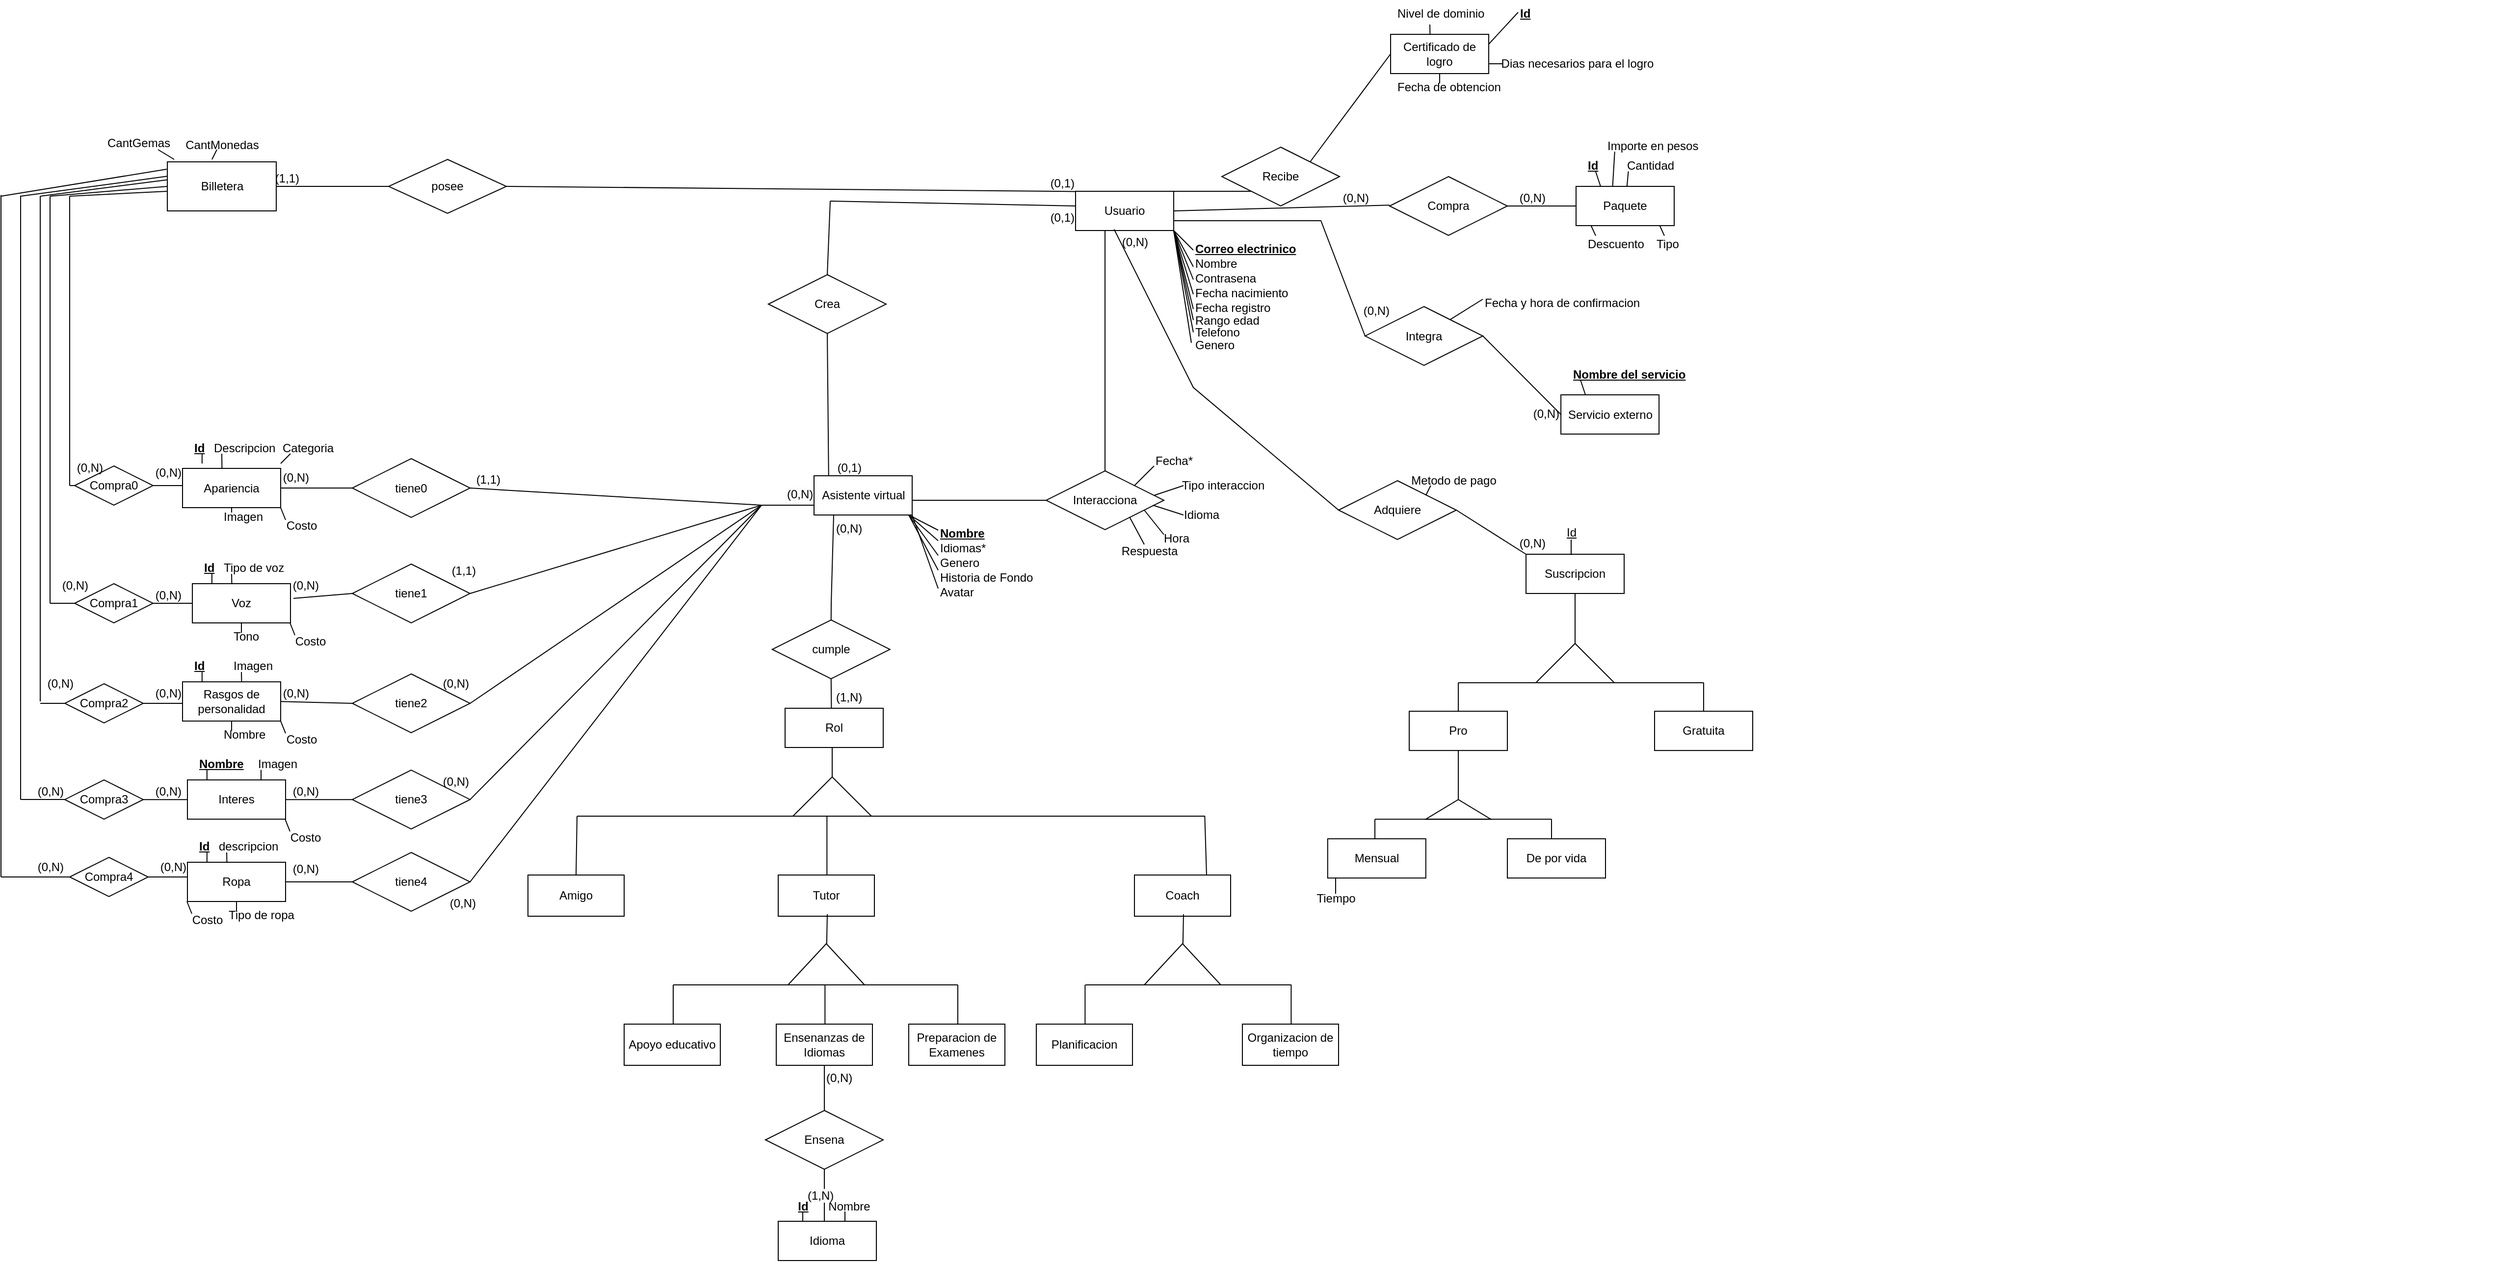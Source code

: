<mxfile version="24.7.17">
  <diagram id="R2lEEEUBdFMjLlhIrx00" name="Page-1">
    <mxGraphModel dx="4265" dy="2680" grid="1" gridSize="10" guides="1" tooltips="1" connect="1" arrows="0" fold="1" page="1" pageScale="1" pageWidth="850" pageHeight="1100" math="0" shadow="0" extFonts="Permanent Marker^https://fonts.googleapis.com/css?family=Permanent+Marker">
      <root>
        <mxCell id="0" />
        <mxCell id="1" parent="0" />
        <mxCell id="QySvND94s1hB9OFREuVr-7" value="" style="endArrow=none;html=1;rounded=0;" parent="1" edge="1">
          <mxGeometry width="50" height="50" relative="1" as="geometry">
            <mxPoint x="-853" y="-308" as="sourcePoint" />
            <mxPoint x="-853" y="-338" as="targetPoint" />
          </mxGeometry>
        </mxCell>
        <mxCell id="QySvND94s1hB9OFREuVr-10" value="" style="endArrow=none;html=1;rounded=0;" parent="1" edge="1">
          <mxGeometry width="50" height="50" relative="1" as="geometry">
            <mxPoint x="-893" y="-268" as="sourcePoint" />
            <mxPoint x="-853" y="-308" as="targetPoint" />
          </mxGeometry>
        </mxCell>
        <mxCell id="QySvND94s1hB9OFREuVr-11" value="" style="endArrow=none;html=1;rounded=0;" parent="1" edge="1">
          <mxGeometry width="50" height="50" relative="1" as="geometry">
            <mxPoint x="-813" y="-268" as="sourcePoint" />
            <mxPoint x="-853" y="-308" as="targetPoint" />
          </mxGeometry>
        </mxCell>
        <mxCell id="QySvND94s1hB9OFREuVr-13" value="" style="endArrow=none;html=1;rounded=0;" parent="1" edge="1">
          <mxGeometry width="50" height="50" relative="1" as="geometry">
            <mxPoint x="-1113" y="-268" as="sourcePoint" />
            <mxPoint x="-473" y="-268" as="targetPoint" />
          </mxGeometry>
        </mxCell>
        <mxCell id="QySvND94s1hB9OFREuVr-14" value="Amigo" style="whiteSpace=wrap;html=1;align=center;" parent="1" vertex="1">
          <mxGeometry x="-1163" y="-208" width="98" height="42" as="geometry" />
        </mxCell>
        <mxCell id="QySvND94s1hB9OFREuVr-15" value="Tutor" style="whiteSpace=wrap;html=1;align=center;" parent="1" vertex="1">
          <mxGeometry x="-908" y="-208" width="98" height="42" as="geometry" />
        </mxCell>
        <mxCell id="QySvND94s1hB9OFREuVr-16" value="Coach" style="whiteSpace=wrap;html=1;align=center;" parent="1" vertex="1">
          <mxGeometry x="-545" y="-208" width="98" height="42" as="geometry" />
        </mxCell>
        <mxCell id="QySvND94s1hB9OFREuVr-17" value="" style="endArrow=none;html=1;rounded=0;exitX=0.5;exitY=0;exitDx=0;exitDy=0;" parent="1" edge="1">
          <mxGeometry width="50" height="50" relative="1" as="geometry">
            <mxPoint x="-1114" y="-208.0" as="sourcePoint" />
            <mxPoint x="-1113" y="-268" as="targetPoint" />
          </mxGeometry>
        </mxCell>
        <mxCell id="QySvND94s1hB9OFREuVr-18" value="" style="endArrow=none;html=1;rounded=0;exitX=0.5;exitY=0;exitDx=0;exitDy=0;" parent="1" edge="1">
          <mxGeometry width="50" height="50" relative="1" as="geometry">
            <mxPoint x="-858.34" y="-208" as="sourcePoint" />
            <mxPoint x="-858.34" y="-268" as="targetPoint" />
          </mxGeometry>
        </mxCell>
        <mxCell id="QySvND94s1hB9OFREuVr-19" value="" style="endArrow=none;html=1;rounded=0;exitX=0.75;exitY=0;exitDx=0;exitDy=0;" parent="1" source="QySvND94s1hB9OFREuVr-16" edge="1">
          <mxGeometry width="50" height="50" relative="1" as="geometry">
            <mxPoint x="-473.34" y="-208" as="sourcePoint" />
            <mxPoint x="-473.34" y="-268" as="targetPoint" />
          </mxGeometry>
        </mxCell>
        <mxCell id="QySvND94s1hB9OFREuVr-27" value="" style="triangle;whiteSpace=wrap;html=1;direction=north;fillColor=none;" parent="1" vertex="1">
          <mxGeometry x="-898" y="-138" width="78" height="42" as="geometry" />
        </mxCell>
        <mxCell id="QySvND94s1hB9OFREuVr-28" value="" style="endArrow=none;html=1;rounded=0;" parent="1" source="QySvND94s1hB9OFREuVr-27" edge="1">
          <mxGeometry width="50" height="50" relative="1" as="geometry">
            <mxPoint x="-908" y="-118" as="sourcePoint" />
            <mxPoint x="-858" y="-168" as="targetPoint" />
          </mxGeometry>
        </mxCell>
        <mxCell id="QySvND94s1hB9OFREuVr-29" value="" style="endArrow=none;html=1;rounded=0;" parent="1" edge="1">
          <mxGeometry width="50" height="50" relative="1" as="geometry">
            <mxPoint x="-1015" y="-96" as="sourcePoint" />
            <mxPoint x="-725" y="-96" as="targetPoint" />
          </mxGeometry>
        </mxCell>
        <mxCell id="QySvND94s1hB9OFREuVr-30" value="" style="endArrow=none;html=1;rounded=0;" parent="1" edge="1">
          <mxGeometry width="50" height="50" relative="1" as="geometry">
            <mxPoint x="-1015" y="-56" as="sourcePoint" />
            <mxPoint x="-1015" y="-96" as="targetPoint" />
          </mxGeometry>
        </mxCell>
        <mxCell id="QySvND94s1hB9OFREuVr-31" value="Apoyo educativo" style="whiteSpace=wrap;html=1;align=center;" parent="1" vertex="1">
          <mxGeometry x="-1065" y="-56" width="98" height="42" as="geometry" />
        </mxCell>
        <mxCell id="QySvND94s1hB9OFREuVr-32" value="Ensenanzas de Idiomas" style="whiteSpace=wrap;html=1;align=center;" parent="1" vertex="1">
          <mxGeometry x="-910" y="-56" width="98" height="42" as="geometry" />
        </mxCell>
        <mxCell id="QySvND94s1hB9OFREuVr-33" value="" style="endArrow=none;html=1;rounded=0;" parent="1" edge="1">
          <mxGeometry width="50" height="50" relative="1" as="geometry">
            <mxPoint x="-860.34" y="-56" as="sourcePoint" />
            <mxPoint x="-860.34" y="-96" as="targetPoint" />
          </mxGeometry>
        </mxCell>
        <mxCell id="QySvND94s1hB9OFREuVr-34" value="" style="endArrow=none;html=1;rounded=0;" parent="1" edge="1">
          <mxGeometry width="50" height="50" relative="1" as="geometry">
            <mxPoint x="-725" y="-56" as="sourcePoint" />
            <mxPoint x="-725" y="-96" as="targetPoint" />
          </mxGeometry>
        </mxCell>
        <mxCell id="QySvND94s1hB9OFREuVr-35" value="Preparacion de Examenes" style="whiteSpace=wrap;html=1;align=center;" parent="1" vertex="1">
          <mxGeometry x="-775" y="-56" width="98" height="42" as="geometry" />
        </mxCell>
        <mxCell id="QySvND94s1hB9OFREuVr-37" value="" style="triangle;whiteSpace=wrap;html=1;direction=north;fillColor=none;" parent="1" vertex="1">
          <mxGeometry x="-535" y="-138" width="78" height="42" as="geometry" />
        </mxCell>
        <mxCell id="QySvND94s1hB9OFREuVr-38" value="" style="endArrow=none;html=1;rounded=0;" parent="1" source="QySvND94s1hB9OFREuVr-37" edge="1">
          <mxGeometry width="50" height="50" relative="1" as="geometry">
            <mxPoint x="-545" y="-118" as="sourcePoint" />
            <mxPoint x="-495" y="-168" as="targetPoint" />
          </mxGeometry>
        </mxCell>
        <mxCell id="QySvND94s1hB9OFREuVr-39" value="" style="endArrow=none;html=1;rounded=0;" parent="1" edge="1">
          <mxGeometry width="50" height="50" relative="1" as="geometry">
            <mxPoint x="-595" y="-96" as="sourcePoint" />
            <mxPoint x="-385" y="-96" as="targetPoint" />
          </mxGeometry>
        </mxCell>
        <mxCell id="QySvND94s1hB9OFREuVr-40" value="Organizacion de tiempo" style="whiteSpace=wrap;html=1;align=center;" parent="1" vertex="1">
          <mxGeometry x="-435" y="-56" width="98" height="42" as="geometry" />
        </mxCell>
        <mxCell id="QySvND94s1hB9OFREuVr-41" value="" style="endArrow=none;html=1;rounded=0;" parent="1" edge="1">
          <mxGeometry width="50" height="50" relative="1" as="geometry">
            <mxPoint x="-385.32" y="-56" as="sourcePoint" />
            <mxPoint x="-385.32" y="-96" as="targetPoint" />
          </mxGeometry>
        </mxCell>
        <mxCell id="QySvND94s1hB9OFREuVr-42" value="Planificacion" style="whiteSpace=wrap;html=1;align=center;" parent="1" vertex="1">
          <mxGeometry x="-645" y="-56" width="98" height="42" as="geometry" />
        </mxCell>
        <mxCell id="QySvND94s1hB9OFREuVr-43" value="" style="endArrow=none;html=1;rounded=0;" parent="1" edge="1">
          <mxGeometry width="50" height="50" relative="1" as="geometry">
            <mxPoint x="-595.32" y="-56" as="sourcePoint" />
            <mxPoint x="-595.32" y="-96" as="targetPoint" />
          </mxGeometry>
        </mxCell>
        <mxCell id="_ym-8wmkTFj6tnmEXw8m-9" value="" style="triangle;whiteSpace=wrap;html=1;fillColor=none;direction=north;" parent="1" vertex="1">
          <mxGeometry x="-135.99" y="-444" width="80" height="40" as="geometry" />
        </mxCell>
        <mxCell id="_ym-8wmkTFj6tnmEXw8m-10" value="" style="endArrow=none;html=1;rounded=0;entryX=0.5;entryY=1;entryDx=0;entryDy=0;" parent="1" source="_ym-8wmkTFj6tnmEXw8m-9" edge="1">
          <mxGeometry width="50" height="50" relative="1" as="geometry">
            <mxPoint x="-155" y="-474" as="sourcePoint" />
            <mxPoint x="-95.985" y="-499" as="targetPoint" />
          </mxGeometry>
        </mxCell>
        <mxCell id="_ym-8wmkTFj6tnmEXw8m-11" value="" style="endArrow=none;html=1;rounded=0;" parent="1" edge="1">
          <mxGeometry width="50" height="50" relative="1" as="geometry">
            <mxPoint x="-215" y="-404" as="sourcePoint" />
            <mxPoint x="35" y="-404" as="targetPoint" />
          </mxGeometry>
        </mxCell>
        <mxCell id="_ym-8wmkTFj6tnmEXw8m-14" value="" style="endArrow=none;html=1;rounded=0;" parent="1" edge="1">
          <mxGeometry width="50" height="50" relative="1" as="geometry">
            <mxPoint x="-215" y="-369" as="sourcePoint" />
            <mxPoint x="-215" y="-404" as="targetPoint" />
          </mxGeometry>
        </mxCell>
        <mxCell id="_ym-8wmkTFj6tnmEXw8m-21" value="" style="endArrow=none;html=1;rounded=0;" parent="1" edge="1">
          <mxGeometry width="50" height="50" relative="1" as="geometry">
            <mxPoint x="35" y="-369" as="sourcePoint" />
            <mxPoint x="35" y="-404" as="targetPoint" />
          </mxGeometry>
        </mxCell>
        <mxCell id="_ym-8wmkTFj6tnmEXw8m-22" value="" style="triangle;whiteSpace=wrap;html=1;fillColor=none;direction=north;" parent="1" vertex="1">
          <mxGeometry x="-248.1" y="-284.93" width="66.2" height="20" as="geometry" />
        </mxCell>
        <mxCell id="_ym-8wmkTFj6tnmEXw8m-23" value="" style="endArrow=none;html=1;rounded=0;exitX=1;exitY=0.5;exitDx=0;exitDy=0;entryX=0.5;entryY=1;entryDx=0;entryDy=0;" parent="1" source="_ym-8wmkTFj6tnmEXw8m-22" target="2yu9d6QuplQjvzG4nb2W-47" edge="1">
          <mxGeometry width="50" height="50" relative="1" as="geometry">
            <mxPoint x="-216" y="-288.38" as="sourcePoint" />
            <mxPoint x="-216.2" y="-335.07" as="targetPoint" />
          </mxGeometry>
        </mxCell>
        <mxCell id="_ym-8wmkTFj6tnmEXw8m-25" value="" style="endArrow=none;html=1;rounded=0;" parent="1" edge="1">
          <mxGeometry width="50" height="50" relative="1" as="geometry">
            <mxPoint x="-300" y="-264.93" as="sourcePoint" />
            <mxPoint x="-120" y="-264.93" as="targetPoint" />
          </mxGeometry>
        </mxCell>
        <mxCell id="_ym-8wmkTFj6tnmEXw8m-28" value="" style="endArrow=none;html=1;rounded=0;" parent="1" edge="1">
          <mxGeometry width="50" height="50" relative="1" as="geometry">
            <mxPoint x="-300" y="-244.93" as="sourcePoint" />
            <mxPoint x="-300" y="-264.93" as="targetPoint" />
          </mxGeometry>
        </mxCell>
        <mxCell id="_ym-8wmkTFj6tnmEXw8m-31" value="" style="endArrow=none;html=1;rounded=0;" parent="1" edge="1">
          <mxGeometry width="50" height="50" relative="1" as="geometry">
            <mxPoint x="-120" y="-244.93" as="sourcePoint" />
            <mxPoint x="-120" y="-264.93" as="targetPoint" />
          </mxGeometry>
        </mxCell>
        <mxCell id="SnbEU4SM4V4hSVEN2EwN-9" value="" style="endArrow=none;html=1;rounded=0;entryX=0.035;entryY=0.356;entryDx=0;entryDy=0;entryPerimeter=0;" parent="1" edge="1">
          <mxGeometry relative="1" as="geometry">
            <mxPoint x="-855" y="-895" as="sourcePoint" />
            <mxPoint x="-603.25" y="-890.05" as="targetPoint" />
          </mxGeometry>
        </mxCell>
        <mxCell id="SnbEU4SM4V4hSVEN2EwN-12" value="" style="endArrow=none;html=1;rounded=0;exitX=0.5;exitY=1;exitDx=0;exitDy=0;entryX=0.149;entryY=0.036;entryDx=0;entryDy=0;entryPerimeter=0;" parent="1" edge="1">
          <mxGeometry relative="1" as="geometry">
            <mxPoint x="-858" y="-760" as="sourcePoint" />
            <mxPoint x="-856.6" y="-613.56" as="targetPoint" />
          </mxGeometry>
        </mxCell>
        <mxCell id="SnbEU4SM4V4hSVEN2EwN-17" value="(0,1&lt;span style=&quot;background-color: initial;&quot;&gt;)&lt;/span&gt;" style="resizable=0;html=1;whiteSpace=wrap;align=right;verticalAlign=bottom;" parent="1" connectable="0" vertex="1">
          <mxGeometry x="-821.5" y="-615" as="geometry" />
        </mxCell>
        <mxCell id="SnbEU4SM4V4hSVEN2EwN-18" value="(0,1&lt;span style=&quot;background-color: initial;&quot;&gt;)&lt;/span&gt;" style="resizable=0;html=1;whiteSpace=wrap;align=right;verticalAlign=bottom;" parent="1" connectable="0" vertex="1">
          <mxGeometry x="-605.0" y="-870" as="geometry" />
        </mxCell>
        <mxCell id="SnbEU4SM4V4hSVEN2EwN-21" value="" style="resizable=0;html=1;whiteSpace=wrap;align=right;verticalAlign=bottom;" parent="1" connectable="0" vertex="1">
          <mxGeometry x="845.0" y="-530" as="geometry" />
        </mxCell>
        <mxCell id="KtzyX72T2Gwea7DbD6GW-4" value="Compra" style="shape=rhombus;perimeter=rhombusPerimeter;whiteSpace=wrap;html=1;align=center;" parent="1" vertex="1">
          <mxGeometry x="-285" y="-920" width="120" height="60" as="geometry" />
        </mxCell>
        <mxCell id="KtzyX72T2Gwea7DbD6GW-6" value="" style="endArrow=none;html=1;rounded=0;exitX=0;exitY=0.5;exitDx=0;exitDy=0;" parent="1" source="KtzyX72T2Gwea7DbD6GW-102" edge="1">
          <mxGeometry width="50" height="50" relative="1" as="geometry">
            <mxPoint x="-125" y="-890" as="sourcePoint" />
            <mxPoint x="-166" y="-890" as="targetPoint" />
          </mxGeometry>
        </mxCell>
        <mxCell id="KtzyX72T2Gwea7DbD6GW-8" value="(0,N&lt;span style=&quot;background-color: initial;&quot;&gt;)&lt;/span&gt;" style="resizable=0;html=1;whiteSpace=wrap;align=right;verticalAlign=bottom;" parent="1" connectable="0" vertex="1">
          <mxGeometry x="-305.0" y="-890" as="geometry" />
        </mxCell>
        <mxCell id="KtzyX72T2Gwea7DbD6GW-9" value="(0,N&lt;span style=&quot;background-color: initial;&quot;&gt;)&lt;/span&gt;" style="resizable=0;html=1;whiteSpace=wrap;align=right;verticalAlign=bottom;" parent="1" connectable="0" vertex="1">
          <mxGeometry x="-125.0" y="-890" as="geometry" />
        </mxCell>
        <mxCell id="KtzyX72T2Gwea7DbD6GW-17" value="" style="endArrow=none;html=1;rounded=0;entryX=1;entryY=0.5;entryDx=0;entryDy=0;exitX=0.195;exitY=0.011;exitDx=0;exitDy=0;exitPerimeter=0;" parent="1" source="KtzyX72T2Gwea7DbD6GW-67" target="MrNV3E3B7C65TXfaURyO-2" edge="1">
          <mxGeometry width="50" height="50" relative="1" as="geometry">
            <mxPoint x="-585" y="-965" as="sourcePoint" />
            <mxPoint x="-585.5" y="-1000" as="targetPoint" />
            <Array as="points">
              <mxPoint x="-625" y="-905" />
            </Array>
          </mxGeometry>
        </mxCell>
        <mxCell id="KtzyX72T2Gwea7DbD6GW-19" value="" style="endArrow=none;html=1;rounded=0;" parent="1" edge="1">
          <mxGeometry width="50" height="50" relative="1" as="geometry">
            <mxPoint x="-1523.5" y="-937.5" as="sourcePoint" />
            <mxPoint x="-1540" y="-947.5" as="targetPoint" />
          </mxGeometry>
        </mxCell>
        <mxCell id="KtzyX72T2Gwea7DbD6GW-21" value="" style="endArrow=none;html=1;rounded=0;" parent="1" edge="1">
          <mxGeometry width="50" height="50" relative="1" as="geometry">
            <mxPoint x="-1485" y="-937.5" as="sourcePoint" />
            <mxPoint x="-1480" y="-947.5" as="targetPoint" />
          </mxGeometry>
        </mxCell>
        <mxCell id="KtzyX72T2Gwea7DbD6GW-27" value="Ensena" style="shape=rhombus;perimeter=rhombusPerimeter;whiteSpace=wrap;html=1;align=center;" parent="1" vertex="1">
          <mxGeometry x="-921" y="32" width="120" height="60" as="geometry" />
        </mxCell>
        <mxCell id="KtzyX72T2Gwea7DbD6GW-28" value="" style="endArrow=none;html=1;rounded=0;exitX=0.5;exitY=0;exitDx=0;exitDy=0;entryX=0.5;entryY=1;entryDx=0;entryDy=0;" parent="1" target="KtzyX72T2Gwea7DbD6GW-27" edge="1">
          <mxGeometry width="50" height="50" relative="1" as="geometry">
            <mxPoint x="-860.995" y="152" as="sourcePoint" />
            <mxPoint x="-744" y="62" as="targetPoint" />
          </mxGeometry>
        </mxCell>
        <mxCell id="KtzyX72T2Gwea7DbD6GW-29" value="" style="endArrow=none;html=1;rounded=0;entryX=0.5;entryY=1;entryDx=0;entryDy=0;exitX=0.5;exitY=0;exitDx=0;exitDy=0;" parent="1" source="KtzyX72T2Gwea7DbD6GW-27" target="QySvND94s1hB9OFREuVr-32" edge="1">
          <mxGeometry width="50" height="50" relative="1" as="geometry">
            <mxPoint x="-859" y="32" as="sourcePoint" />
            <mxPoint x="-859.18" y="-14" as="targetPoint" />
          </mxGeometry>
        </mxCell>
        <mxCell id="KtzyX72T2Gwea7DbD6GW-42" value="cumple" style="shape=rhombus;perimeter=rhombusPerimeter;whiteSpace=wrap;html=1;align=center;" parent="1" vertex="1">
          <mxGeometry x="-914.12" y="-468" width="120" height="60" as="geometry" />
        </mxCell>
        <mxCell id="KtzyX72T2Gwea7DbD6GW-44" value="" style="endArrow=none;html=1;rounded=0;exitX=0.5;exitY=0;exitDx=0;exitDy=0;entryX=0.2;entryY=1;entryDx=0;entryDy=0;entryPerimeter=0;" parent="1" source="KtzyX72T2Gwea7DbD6GW-42" edge="1">
          <mxGeometry width="50" height="50" relative="1" as="geometry">
            <mxPoint x="-849.87" y="-465" as="sourcePoint" />
            <mxPoint x="-851.5" y="-575" as="targetPoint" />
            <Array as="points">
              <mxPoint x="-854" y="-485" />
            </Array>
          </mxGeometry>
        </mxCell>
        <mxCell id="KtzyX72T2Gwea7DbD6GW-45" value="Rol" style="whiteSpace=wrap;html=1;align=center;" parent="1" vertex="1">
          <mxGeometry x="-901" y="-378" width="100" height="40" as="geometry" />
        </mxCell>
        <mxCell id="KtzyX72T2Gwea7DbD6GW-46" value="" style="endArrow=none;html=1;rounded=0;exitX=0.472;exitY=-0.006;exitDx=0;exitDy=0;entryX=0.5;entryY=1;entryDx=0;entryDy=0;exitPerimeter=0;" parent="1" source="KtzyX72T2Gwea7DbD6GW-45" target="KtzyX72T2Gwea7DbD6GW-42" edge="1">
          <mxGeometry width="50" height="50" relative="1" as="geometry">
            <mxPoint x="-723" y="-478" as="sourcePoint" />
            <mxPoint x="-673" y="-528" as="targetPoint" />
          </mxGeometry>
        </mxCell>
        <mxCell id="KtzyX72T2Gwea7DbD6GW-47" value="" style="line;strokeWidth=1;rotatable=0;dashed=0;labelPosition=right;align=left;verticalAlign=middle;spacingTop=0;spacingLeft=6;points=[];portConstraint=eastwest;" parent="1" vertex="1">
          <mxGeometry x="-775" y="-595" width="140" height="10" as="geometry" />
        </mxCell>
        <mxCell id="KtzyX72T2Gwea7DbD6GW-48" value="Interacciona" style="shape=rhombus;perimeter=rhombusPerimeter;whiteSpace=wrap;html=1;align=center;" parent="1" vertex="1">
          <mxGeometry x="-635" y="-620" width="120" height="60" as="geometry" />
        </mxCell>
        <mxCell id="KtzyX72T2Gwea7DbD6GW-50" value="" style="endArrow=none;html=1;rounded=0;" parent="1" edge="1">
          <mxGeometry relative="1" as="geometry">
            <mxPoint x="-545" y="-605" as="sourcePoint" />
            <mxPoint x="-525" y="-625" as="targetPoint" />
          </mxGeometry>
        </mxCell>
        <mxCell id="KtzyX72T2Gwea7DbD6GW-51" value="" style="endArrow=none;html=1;rounded=0;" parent="1" edge="1">
          <mxGeometry relative="1" as="geometry">
            <mxPoint x="-515" y="-555" as="sourcePoint" />
            <mxPoint x="-535" y="-580" as="targetPoint" />
          </mxGeometry>
        </mxCell>
        <mxCell id="KtzyX72T2Gwea7DbD6GW-52" value="Fecha*" style="text;html=1;align=center;verticalAlign=middle;resizable=0;points=[];autosize=1;strokeColor=none;fillColor=none;" parent="1" vertex="1">
          <mxGeometry x="-535" y="-645" width="60" height="30" as="geometry" />
        </mxCell>
        <mxCell id="KtzyX72T2Gwea7DbD6GW-53" value="&lt;div style=&quot;text-align: center;&quot;&gt;&lt;span style=&quot;background-color: initial; text-wrap: nowrap;&quot;&gt;Hora&lt;/span&gt;&lt;/div&gt;" style="text;whiteSpace=wrap;html=1;" parent="1" vertex="1">
          <mxGeometry x="-517" y="-565" width="70" height="40" as="geometry" />
        </mxCell>
        <mxCell id="KtzyX72T2Gwea7DbD6GW-54" value="" style="endArrow=none;html=1;rounded=0;" parent="1" edge="1">
          <mxGeometry relative="1" as="geometry">
            <mxPoint x="-525" y="-595" as="sourcePoint" />
            <mxPoint x="-495" y="-605" as="targetPoint" />
          </mxGeometry>
        </mxCell>
        <mxCell id="KtzyX72T2Gwea7DbD6GW-55" value="Tipo interaccion" style="text;html=1;align=center;verticalAlign=middle;resizable=0;points=[];autosize=1;strokeColor=none;fillColor=none;" parent="1" vertex="1">
          <mxGeometry x="-510" y="-620" width="110" height="30" as="geometry" />
        </mxCell>
        <mxCell id="KtzyX72T2Gwea7DbD6GW-60" value="" style="endArrow=none;html=1;rounded=0;exitX=0.923;exitY=0.631;exitDx=0;exitDy=0;exitPerimeter=0;" parent="1" edge="1">
          <mxGeometry relative="1" as="geometry">
            <mxPoint x="-526.24" y="-585.0" as="sourcePoint" />
            <mxPoint x="-495" y="-575" as="targetPoint" />
          </mxGeometry>
        </mxCell>
        <mxCell id="KtzyX72T2Gwea7DbD6GW-61" value="Idioma" style="text;html=1;align=center;verticalAlign=middle;resizable=0;points=[];autosize=1;strokeColor=none;fillColor=none;" parent="1" vertex="1">
          <mxGeometry x="-507" y="-590" width="60" height="30" as="geometry" />
        </mxCell>
        <mxCell id="KtzyX72T2Gwea7DbD6GW-62" value="" style="endArrow=none;html=1;rounded=0;" parent="1" edge="1">
          <mxGeometry width="50" height="50" relative="1" as="geometry">
            <mxPoint x="-535" y="-545" as="sourcePoint" />
            <mxPoint x="-550" y="-573" as="targetPoint" />
          </mxGeometry>
        </mxCell>
        <mxCell id="KtzyX72T2Gwea7DbD6GW-63" value="Respuesta" style="text;html=1;align=center;verticalAlign=middle;resizable=0;points=[];autosize=1;strokeColor=none;fillColor=none;" parent="1" vertex="1">
          <mxGeometry x="-570" y="-553" width="80" height="30" as="geometry" />
        </mxCell>
        <mxCell id="KtzyX72T2Gwea7DbD6GW-67" value="Usuario" style="whiteSpace=wrap;html=1;align=center;" parent="1" vertex="1">
          <mxGeometry x="-605" y="-905" width="100" height="40" as="geometry" />
        </mxCell>
        <mxCell id="KtzyX72T2Gwea7DbD6GW-68" value="" style="endArrow=none;html=1;rounded=0;exitX=1;exitY=1;exitDx=0;exitDy=0;entryX=0;entryY=0;entryDx=0;entryDy=0;" parent="1" source="KtzyX72T2Gwea7DbD6GW-67" target="KtzyX72T2Gwea7DbD6GW-72" edge="1">
          <mxGeometry relative="1" as="geometry">
            <mxPoint x="-530" y="-870" as="sourcePoint" />
            <mxPoint x="-485" y="-850" as="targetPoint" />
          </mxGeometry>
        </mxCell>
        <mxCell id="KtzyX72T2Gwea7DbD6GW-69" value="&lt;span style=&quot;forced-color-adjust: none; color: rgb(0, 0, 0); font-family: Helvetica; font-style: normal; font-variant-ligatures: normal; font-variant-caps: normal; letter-spacing: normal; orphans: 2; text-align: left; text-indent: 0px; text-transform: none; widows: 2; word-spacing: 0px; -webkit-text-stroke-width: 0px; white-space: nowrap; background-color: rgb(251, 251, 251); text-decoration: underline; font-weight: 700;&quot;&gt;&lt;font style=&quot;forced-color-adjust: none; font-size: 12px;&quot;&gt;Correo electrinico&lt;/font&gt;&lt;/span&gt;" style="text;whiteSpace=wrap;html=1;" parent="1" vertex="1">
          <mxGeometry x="-485" y="-860" width="160" height="40" as="geometry" />
        </mxCell>
        <mxCell id="KtzyX72T2Gwea7DbD6GW-70" value="" style="endArrow=none;html=1;rounded=0;exitX=0;exitY=0.422;exitDx=0;exitDy=0;exitPerimeter=0;entryX=1;entryY=1;entryDx=0;entryDy=0;" parent="1" source="KtzyX72T2Gwea7DbD6GW-72" target="KtzyX72T2Gwea7DbD6GW-67" edge="1">
          <mxGeometry width="50" height="50" relative="1" as="geometry">
            <mxPoint x="-432" y="-745" as="sourcePoint" />
            <mxPoint x="-532" y="-855" as="targetPoint" />
          </mxGeometry>
        </mxCell>
        <mxCell id="KtzyX72T2Gwea7DbD6GW-72" value="&lt;span style=&quot;color: rgb(0, 0, 0); font-family: Helvetica; font-style: normal; font-variant-ligatures: normal; font-variant-caps: normal; font-weight: 400; letter-spacing: normal; orphans: 2; text-align: left; text-indent: 0px; text-transform: none; widows: 2; word-spacing: 0px; -webkit-text-stroke-width: 0px; white-space: nowrap; background-color: rgb(251, 251, 251); text-decoration-thickness: initial; text-decoration-style: initial; text-decoration-color: initial; float: none; display: inline !important;&quot;&gt;&lt;font style=&quot;font-size: 12px;&quot;&gt;Nombre&lt;/font&gt;&lt;/span&gt;" style="text;whiteSpace=wrap;html=1;" parent="1" vertex="1">
          <mxGeometry x="-485" y="-845" width="80" height="40" as="geometry" />
        </mxCell>
        <mxCell id="KtzyX72T2Gwea7DbD6GW-73" value="" style="endArrow=none;html=1;rounded=0;exitX=0;exitY=0.75;exitDx=0;exitDy=0;entryX=1;entryY=1;entryDx=0;entryDy=0;" parent="1" source="KtzyX72T2Gwea7DbD6GW-72" target="KtzyX72T2Gwea7DbD6GW-67" edge="1">
          <mxGeometry width="50" height="50" relative="1" as="geometry">
            <mxPoint x="-580" y="-805" as="sourcePoint" />
            <mxPoint x="-545" y="-870" as="targetPoint" />
          </mxGeometry>
        </mxCell>
        <mxCell id="KtzyX72T2Gwea7DbD6GW-74" value="&lt;span style=&quot;text-wrap: nowrap;&quot;&gt;&lt;font style=&quot;font-size: 12px;&quot;&gt;Contrasena&lt;/font&gt;&lt;/span&gt;" style="text;whiteSpace=wrap;html=1;" parent="1" vertex="1">
          <mxGeometry x="-485" y="-830" width="80" height="40" as="geometry" />
        </mxCell>
        <mxCell id="KtzyX72T2Gwea7DbD6GW-75" value="" style="endArrow=none;html=1;rounded=0;exitX=1;exitY=1;exitDx=0;exitDy=0;entryX=0;entryY=0.75;entryDx=0;entryDy=0;" parent="1" source="KtzyX72T2Gwea7DbD6GW-67" target="KtzyX72T2Gwea7DbD6GW-74" edge="1">
          <mxGeometry relative="1" as="geometry">
            <mxPoint x="-525" y="-850" as="sourcePoint" />
            <mxPoint x="-507.5" y="-810" as="targetPoint" />
          </mxGeometry>
        </mxCell>
        <mxCell id="KtzyX72T2Gwea7DbD6GW-77" value="&lt;span style=&quot;text-wrap: nowrap;&quot;&gt;&lt;font style=&quot;font-size: 12px;&quot;&gt;Fecha nacimiento&lt;/font&gt;&lt;/span&gt;" style="text;whiteSpace=wrap;html=1;" parent="1" vertex="1">
          <mxGeometry x="-485" y="-815" width="80" height="40" as="geometry" />
        </mxCell>
        <mxCell id="KtzyX72T2Gwea7DbD6GW-79" value="" style="endArrow=none;html=1;rounded=0;exitX=1;exitY=1;exitDx=0;exitDy=0;entryX=0;entryY=0.75;entryDx=0;entryDy=0;" parent="1" source="KtzyX72T2Gwea7DbD6GW-67" target="KtzyX72T2Gwea7DbD6GW-77" edge="1">
          <mxGeometry relative="1" as="geometry">
            <mxPoint x="-547" y="-755" as="sourcePoint" />
            <mxPoint x="-502" y="-750" as="targetPoint" />
          </mxGeometry>
        </mxCell>
        <mxCell id="KtzyX72T2Gwea7DbD6GW-80" value="&lt;span style=&quot;text-wrap: nowrap;&quot;&gt;&lt;font style=&quot;font-size: 12px;&quot;&gt;Fecha registro&lt;/font&gt;&lt;/span&gt;" style="text;whiteSpace=wrap;html=1;" parent="1" vertex="1">
          <mxGeometry x="-485" y="-800" width="80" height="35" as="geometry" />
        </mxCell>
        <mxCell id="KtzyX72T2Gwea7DbD6GW-82" value="" style="endArrow=none;html=1;rounded=0;entryX=1;entryY=1;entryDx=0;entryDy=0;exitX=0;exitY=0.75;exitDx=0;exitDy=0;" parent="1" source="KtzyX72T2Gwea7DbD6GW-80" target="KtzyX72T2Gwea7DbD6GW-67" edge="1">
          <mxGeometry relative="1" as="geometry">
            <mxPoint x="-485" y="-730" as="sourcePoint" />
            <mxPoint x="-505" y="-860" as="targetPoint" />
          </mxGeometry>
        </mxCell>
        <mxCell id="KtzyX72T2Gwea7DbD6GW-83" value="&lt;div&gt;Rango edad&lt;/div&gt;" style="text;whiteSpace=wrap;html=1;" parent="1" vertex="1">
          <mxGeometry x="-485" y="-787.5" width="80" height="35" as="geometry" />
        </mxCell>
        <mxCell id="KtzyX72T2Gwea7DbD6GW-84" value="" style="endArrow=none;html=1;rounded=0;entryX=1;entryY=1;entryDx=0;entryDy=0;exitX=0;exitY=0.75;exitDx=0;exitDy=0;" parent="1" source="KtzyX72T2Gwea7DbD6GW-83" target="KtzyX72T2Gwea7DbD6GW-67" edge="1">
          <mxGeometry width="50" height="50" relative="1" as="geometry">
            <mxPoint x="-565" y="-757.5" as="sourcePoint" />
            <mxPoint x="-515" y="-807.5" as="targetPoint" />
          </mxGeometry>
        </mxCell>
        <mxCell id="KtzyX72T2Gwea7DbD6GW-85" value="Telefono" style="text;whiteSpace=wrap;html=1;" parent="1" vertex="1">
          <mxGeometry x="-485" y="-775" width="80" height="35" as="geometry" />
        </mxCell>
        <mxCell id="KtzyX72T2Gwea7DbD6GW-86" value="" style="endArrow=none;html=1;rounded=0;entryX=1;entryY=1;entryDx=0;entryDy=0;exitX=0;exitY=0.75;exitDx=0;exitDy=0;" parent="1" target="KtzyX72T2Gwea7DbD6GW-67" edge="1">
          <mxGeometry width="50" height="50" relative="1" as="geometry">
            <mxPoint x="-487" y="-750.5" as="sourcePoint" />
            <mxPoint x="-507" y="-854.5" as="targetPoint" />
          </mxGeometry>
        </mxCell>
        <mxCell id="KtzyX72T2Gwea7DbD6GW-87" value="Genero" style="text;whiteSpace=wrap;html=1;" parent="1" vertex="1">
          <mxGeometry x="-485" y="-762.5" width="80" height="35" as="geometry" />
        </mxCell>
        <mxCell id="KtzyX72T2Gwea7DbD6GW-88" value="" style="endArrow=none;html=1;rounded=0;exitX=1;exitY=0.5;exitDx=0;exitDy=0;" parent="1" source="KtzyX72T2Gwea7DbD6GW-67" edge="1">
          <mxGeometry relative="1" as="geometry">
            <mxPoint x="-445" y="-890.83" as="sourcePoint" />
            <mxPoint x="-285" y="-890.83" as="targetPoint" />
          </mxGeometry>
        </mxCell>
        <mxCell id="KtzyX72T2Gwea7DbD6GW-89" value="" style="endArrow=none;html=1;rounded=0;exitX=0.5;exitY=0;exitDx=0;exitDy=0;" parent="1" source="KtzyX72T2Gwea7DbD6GW-48" edge="1">
          <mxGeometry width="50" height="50" relative="1" as="geometry">
            <mxPoint x="-725" y="-825" as="sourcePoint" />
            <mxPoint x="-575" y="-865" as="targetPoint" />
          </mxGeometry>
        </mxCell>
        <mxCell id="KtzyX72T2Gwea7DbD6GW-91" value="" style="endArrow=none;html=1;rounded=0;exitX=1;exitY=1;exitDx=0;exitDy=0;entryX=0;entryY=0.5;entryDx=0;entryDy=0;" parent="1" target="KtzyX72T2Gwea7DbD6GW-92" edge="1">
          <mxGeometry relative="1" as="geometry">
            <mxPoint x="-775" y="-575" as="sourcePoint" />
            <mxPoint x="-745" y="-540" as="targetPoint" />
          </mxGeometry>
        </mxCell>
        <mxCell id="KtzyX72T2Gwea7DbD6GW-92" value="&lt;span style=&quot;text-wrap: nowrap;&quot;&gt;&lt;b&gt;&lt;u&gt;Nombre&lt;/u&gt;&lt;/b&gt;&lt;/span&gt;" style="text;whiteSpace=wrap;html=1;" parent="1" vertex="1">
          <mxGeometry x="-745" y="-570" width="30" height="21" as="geometry" />
        </mxCell>
        <mxCell id="KtzyX72T2Gwea7DbD6GW-94" value="&lt;span style=&quot;text-wrap: nowrap;&quot;&gt;Idiomas*&lt;/span&gt;" style="text;whiteSpace=wrap;html=1;" parent="1" vertex="1">
          <mxGeometry x="-745" y="-555" width="50" height="25" as="geometry" />
        </mxCell>
        <mxCell id="KtzyX72T2Gwea7DbD6GW-95" value="" style="endArrow=none;html=1;rounded=0;entryX=0;entryY=0.25;entryDx=0;entryDy=0;" parent="1" target="KtzyX72T2Gwea7DbD6GW-94" edge="1">
          <mxGeometry relative="1" as="geometry">
            <mxPoint x="-775" y="-575" as="sourcePoint" />
            <mxPoint x="-735" y="-549" as="targetPoint" />
          </mxGeometry>
        </mxCell>
        <mxCell id="KtzyX72T2Gwea7DbD6GW-96" value="" style="endArrow=none;html=1;rounded=0;exitX=1;exitY=1;exitDx=0;exitDy=0;entryX=0;entryY=0.25;entryDx=0;entryDy=0;" parent="1" target="KtzyX72T2Gwea7DbD6GW-97" edge="1">
          <mxGeometry relative="1" as="geometry">
            <mxPoint x="-775" y="-575" as="sourcePoint" />
            <mxPoint x="-747" y="-525" as="targetPoint" />
          </mxGeometry>
        </mxCell>
        <mxCell id="KtzyX72T2Gwea7DbD6GW-97" value="&lt;span style=&quot;text-wrap: nowrap;&quot;&gt;Genero&lt;/span&gt;" style="text;whiteSpace=wrap;html=1;" parent="1" vertex="1">
          <mxGeometry x="-745" y="-540" width="50" height="25" as="geometry" />
        </mxCell>
        <mxCell id="KtzyX72T2Gwea7DbD6GW-98" value="" style="endArrow=none;html=1;rounded=0;exitX=1;exitY=1;exitDx=0;exitDy=0;entryX=0;entryY=0.25;entryDx=0;entryDy=0;" parent="1" target="KtzyX72T2Gwea7DbD6GW-99" edge="1">
          <mxGeometry relative="1" as="geometry">
            <mxPoint x="-775" y="-575" as="sourcePoint" />
            <mxPoint x="-747.87" y="-517" as="targetPoint" />
          </mxGeometry>
        </mxCell>
        <mxCell id="KtzyX72T2Gwea7DbD6GW-99" value="&lt;span style=&quot;text-wrap: nowrap;&quot;&gt;Historia de Fondo&lt;/span&gt;" style="text;whiteSpace=wrap;html=1;" parent="1" vertex="1">
          <mxGeometry x="-745" y="-525" width="50" height="25" as="geometry" />
        </mxCell>
        <mxCell id="KtzyX72T2Gwea7DbD6GW-102" value="Paquete" style="whiteSpace=wrap;html=1;align=center;" parent="1" vertex="1">
          <mxGeometry x="-95" y="-910" width="100" height="40" as="geometry" />
        </mxCell>
        <mxCell id="KtzyX72T2Gwea7DbD6GW-103" value="" style="endArrow=none;html=1;rounded=0;exitX=0.25;exitY=0;exitDx=0;exitDy=0;" parent="1" source="KtzyX72T2Gwea7DbD6GW-102" edge="1">
          <mxGeometry relative="1" as="geometry">
            <mxPoint x="-85" y="-915" as="sourcePoint" />
            <mxPoint x="-75" y="-925" as="targetPoint" />
          </mxGeometry>
        </mxCell>
        <mxCell id="KtzyX72T2Gwea7DbD6GW-104" value="&lt;span style=&quot;text-wrap: nowrap;&quot;&gt;&lt;b&gt;&lt;u&gt;Id&lt;/u&gt;&lt;/b&gt;&lt;/span&gt;" style="text;whiteSpace=wrap;html=1;" parent="1" vertex="1">
          <mxGeometry x="-85" y="-945" width="20" height="25" as="geometry" />
        </mxCell>
        <mxCell id="KtzyX72T2Gwea7DbD6GW-105" value="&lt;span style=&quot;text-wrap: nowrap;&quot;&gt;Cantidad&lt;/span&gt;" style="text;whiteSpace=wrap;html=1;" parent="1" vertex="1">
          <mxGeometry x="-45" y="-945" width="50" height="20" as="geometry" />
        </mxCell>
        <mxCell id="KtzyX72T2Gwea7DbD6GW-107" value="" style="endArrow=none;html=1;rounded=0;entryX=0.066;entryY=0.984;entryDx=0;entryDy=0;entryPerimeter=0;" parent="1" source="KtzyX72T2Gwea7DbD6GW-102" target="KtzyX72T2Gwea7DbD6GW-105" edge="1">
          <mxGeometry relative="1" as="geometry">
            <mxPoint x="-60" y="-900" as="sourcePoint" />
            <mxPoint x="-65" y="-915" as="targetPoint" />
          </mxGeometry>
        </mxCell>
        <mxCell id="KtzyX72T2Gwea7DbD6GW-108" value="" style="endArrow=none;html=1;rounded=0;entryX=0.653;entryY=0.993;entryDx=0;entryDy=0;entryPerimeter=0;" parent="1" edge="1">
          <mxGeometry relative="1" as="geometry">
            <mxPoint x="-5" y="-859.72" as="sourcePoint" />
            <mxPoint x="-9.7" y="-870" as="targetPoint" />
          </mxGeometry>
        </mxCell>
        <mxCell id="KtzyX72T2Gwea7DbD6GW-179" style="edgeStyle=orthogonalEdgeStyle;rounded=0;orthogonalLoop=1;jettySize=auto;html=1;exitX=1;exitY=0;exitDx=0;exitDy=0;" parent="1" source="KtzyX72T2Gwea7DbD6GW-109" edge="1">
          <mxGeometry relative="1" as="geometry">
            <mxPoint x="35" y="-865" as="targetPoint" />
          </mxGeometry>
        </mxCell>
        <mxCell id="KtzyX72T2Gwea7DbD6GW-109" value="&lt;span style=&quot;text-wrap: nowrap;&quot;&gt;Tipo&lt;/span&gt;" style="text;whiteSpace=wrap;html=1;" parent="1" vertex="1">
          <mxGeometry x="-15" y="-864.72" width="50" height="20" as="geometry" />
        </mxCell>
        <mxCell id="KtzyX72T2Gwea7DbD6GW-110" value="&lt;span style=&quot;text-wrap: nowrap;&quot;&gt;Importe en pesos&lt;/span&gt;" style="text;whiteSpace=wrap;html=1;" parent="1" vertex="1">
          <mxGeometry x="-65" y="-965" width="100" height="20" as="geometry" />
        </mxCell>
        <mxCell id="KtzyX72T2Gwea7DbD6GW-111" value="" style="endArrow=none;html=1;rounded=0;exitX=0.373;exitY=-0.012;exitDx=0;exitDy=0;exitPerimeter=0;entryX=0.094;entryY=0.978;entryDx=0;entryDy=0;entryPerimeter=0;" parent="1" source="KtzyX72T2Gwea7DbD6GW-102" target="KtzyX72T2Gwea7DbD6GW-110" edge="1">
          <mxGeometry width="50" height="50" relative="1" as="geometry">
            <mxPoint x="-85" y="-895" as="sourcePoint" />
            <mxPoint x="-35" y="-945" as="targetPoint" />
          </mxGeometry>
        </mxCell>
        <mxCell id="KtzyX72T2Gwea7DbD6GW-115" value="" style="endArrow=none;html=1;rounded=0;entryX=0.653;entryY=0.993;entryDx=0;entryDy=0;entryPerimeter=0;" parent="1" edge="1">
          <mxGeometry relative="1" as="geometry">
            <mxPoint x="-75" y="-859.72" as="sourcePoint" />
            <mxPoint x="-79.7" y="-870" as="targetPoint" />
          </mxGeometry>
        </mxCell>
        <mxCell id="KtzyX72T2Gwea7DbD6GW-116" value="&lt;span style=&quot;text-wrap: nowrap;&quot;&gt;Descuento&lt;/span&gt;" style="text;whiteSpace=wrap;html=1;" parent="1" vertex="1">
          <mxGeometry x="-85" y="-864.72" width="50" height="20" as="geometry" />
        </mxCell>
        <mxCell id="KtzyX72T2Gwea7DbD6GW-120" value="" style="endArrow=none;html=1;rounded=0;" parent="1" edge="1">
          <mxGeometry width="50" height="50" relative="1" as="geometry">
            <mxPoint x="-340" y="-188.93" as="sourcePoint" />
            <mxPoint x="-340" y="-204.93" as="targetPoint" />
          </mxGeometry>
        </mxCell>
        <mxCell id="KtzyX72T2Gwea7DbD6GW-121" value="Tiempo" style="text;html=1;align=center;verticalAlign=middle;resizable=0;points=[];autosize=1;strokeColor=none;fillColor=none;" parent="1" vertex="1">
          <mxGeometry x="-370" y="-198.93" width="60" height="30" as="geometry" />
        </mxCell>
        <mxCell id="KtzyX72T2Gwea7DbD6GW-122" value="Apariencia" style="whiteSpace=wrap;html=1;align=center;" parent="1" vertex="1">
          <mxGeometry x="-1515" y="-622.5" width="100" height="40" as="geometry" />
        </mxCell>
        <mxCell id="KtzyX72T2Gwea7DbD6GW-123" value="" style="endArrow=none;html=1;rounded=0;exitX=1;exitY=0;exitDx=0;exitDy=0;" parent="1" edge="1">
          <mxGeometry relative="1" as="geometry">
            <mxPoint x="-1495.09" y="-627.5" as="sourcePoint" />
            <mxPoint x="-1495.09" y="-637.5" as="targetPoint" />
          </mxGeometry>
        </mxCell>
        <mxCell id="KtzyX72T2Gwea7DbD6GW-124" value="&lt;span style=&quot;text-wrap: nowrap;&quot;&gt;&lt;b&gt;&lt;u&gt;Id&lt;/u&gt;&lt;/b&gt;&lt;/span&gt;" style="text;whiteSpace=wrap;html=1;" parent="1" vertex="1">
          <mxGeometry x="-1505" y="-657.5" width="20" height="25" as="geometry" />
        </mxCell>
        <mxCell id="KtzyX72T2Gwea7DbD6GW-126" value="" style="endArrow=none;html=1;rounded=0;entryX=0.402;entryY=-0.003;entryDx=0;entryDy=0;entryPerimeter=0;" parent="1" target="KtzyX72T2Gwea7DbD6GW-122" edge="1">
          <mxGeometry relative="1" as="geometry">
            <mxPoint x="-1475" y="-637.5" as="sourcePoint" />
            <mxPoint x="-1485.09" y="-627.5" as="targetPoint" />
          </mxGeometry>
        </mxCell>
        <mxCell id="KtzyX72T2Gwea7DbD6GW-127" value="&lt;span style=&quot;text-wrap: nowrap;&quot;&gt;Descripcion&lt;/span&gt;" style="text;whiteSpace=wrap;html=1;" parent="1" vertex="1">
          <mxGeometry x="-1485" y="-657.5" width="70" height="20" as="geometry" />
        </mxCell>
        <mxCell id="KtzyX72T2Gwea7DbD6GW-128" value="" style="endArrow=none;html=1;rounded=0;entryX=0.402;entryY=-0.003;entryDx=0;entryDy=0;entryPerimeter=0;" parent="1" edge="1">
          <mxGeometry relative="1" as="geometry">
            <mxPoint x="-1405" y="-637.5" as="sourcePoint" />
            <mxPoint x="-1415" y="-627.5" as="targetPoint" />
          </mxGeometry>
        </mxCell>
        <mxCell id="KtzyX72T2Gwea7DbD6GW-129" value="&lt;span style=&quot;text-wrap: nowrap;&quot;&gt;Categoria&lt;/span&gt;" style="text;whiteSpace=wrap;html=1;" parent="1" vertex="1">
          <mxGeometry x="-1415" y="-657.5" width="60" height="20" as="geometry" />
        </mxCell>
        <mxCell id="KtzyX72T2Gwea7DbD6GW-130" value="" style="endArrow=none;html=1;rounded=0;exitX=0.5;exitY=1;exitDx=0;exitDy=0;" parent="1" source="KtzyX72T2Gwea7DbD6GW-122" edge="1">
          <mxGeometry relative="1" as="geometry">
            <mxPoint x="-1460" y="-587.5" as="sourcePoint" />
            <mxPoint x="-1465" y="-577.5" as="targetPoint" />
          </mxGeometry>
        </mxCell>
        <mxCell id="KtzyX72T2Gwea7DbD6GW-131" value="&lt;span style=&quot;text-wrap: nowrap;&quot;&gt;Imagen&lt;/span&gt;" style="text;whiteSpace=wrap;html=1;" parent="1" vertex="1">
          <mxGeometry x="-1475" y="-587.5" width="50" height="20" as="geometry" />
        </mxCell>
        <mxCell id="KtzyX72T2Gwea7DbD6GW-132" value="Voz" style="whiteSpace=wrap;html=1;align=center;" parent="1" vertex="1">
          <mxGeometry x="-1505" y="-505" width="100" height="40" as="geometry" />
        </mxCell>
        <mxCell id="KtzyX72T2Gwea7DbD6GW-133" value="" style="endArrow=none;html=1;rounded=0;exitX=1;exitY=0;exitDx=0;exitDy=0;" parent="1" edge="1">
          <mxGeometry relative="1" as="geometry">
            <mxPoint x="-1485.09" y="-505" as="sourcePoint" />
            <mxPoint x="-1485.09" y="-515" as="targetPoint" />
          </mxGeometry>
        </mxCell>
        <mxCell id="KtzyX72T2Gwea7DbD6GW-134" value="&lt;span style=&quot;text-wrap: nowrap;&quot;&gt;&lt;b&gt;&lt;u&gt;Id&lt;/u&gt;&lt;/b&gt;&lt;/span&gt;" style="text;whiteSpace=wrap;html=1;" parent="1" vertex="1">
          <mxGeometry x="-1495" y="-535" width="20" height="25" as="geometry" />
        </mxCell>
        <mxCell id="KtzyX72T2Gwea7DbD6GW-135" value="" style="endArrow=none;html=1;rounded=0;entryX=0.402;entryY=-0.003;entryDx=0;entryDy=0;entryPerimeter=0;" parent="1" target="KtzyX72T2Gwea7DbD6GW-132" edge="1">
          <mxGeometry relative="1" as="geometry">
            <mxPoint x="-1465" y="-515" as="sourcePoint" />
            <mxPoint x="-1475.09" y="-505" as="targetPoint" />
          </mxGeometry>
        </mxCell>
        <mxCell id="KtzyX72T2Gwea7DbD6GW-136" value="&lt;span style=&quot;text-wrap: nowrap;&quot;&gt;Tipo de voz&lt;/span&gt;" style="text;whiteSpace=wrap;html=1;" parent="1" vertex="1">
          <mxGeometry x="-1475" y="-535" width="70" height="20" as="geometry" />
        </mxCell>
        <mxCell id="KtzyX72T2Gwea7DbD6GW-139" value="" style="endArrow=none;html=1;rounded=0;exitX=0.5;exitY=1;exitDx=0;exitDy=0;" parent="1" source="KtzyX72T2Gwea7DbD6GW-132" edge="1">
          <mxGeometry relative="1" as="geometry">
            <mxPoint x="-1450" y="-465" as="sourcePoint" />
            <mxPoint x="-1455" y="-455" as="targetPoint" />
          </mxGeometry>
        </mxCell>
        <mxCell id="KtzyX72T2Gwea7DbD6GW-140" value="&lt;span style=&quot;text-wrap: nowrap;&quot;&gt;Tono&lt;/span&gt;" style="text;whiteSpace=wrap;html=1;" parent="1" vertex="1">
          <mxGeometry x="-1465" y="-465" width="50" height="20" as="geometry" />
        </mxCell>
        <mxCell id="KtzyX72T2Gwea7DbD6GW-141" value="Rasgos de personalidad" style="whiteSpace=wrap;html=1;align=center;" parent="1" vertex="1">
          <mxGeometry x="-1515" y="-404.93" width="100" height="40" as="geometry" />
        </mxCell>
        <mxCell id="KtzyX72T2Gwea7DbD6GW-142" value="" style="endArrow=none;html=1;rounded=0;exitX=1;exitY=0;exitDx=0;exitDy=0;" parent="1" edge="1">
          <mxGeometry relative="1" as="geometry">
            <mxPoint x="-1495.09" y="-404.93" as="sourcePoint" />
            <mxPoint x="-1495.09" y="-414.93" as="targetPoint" />
          </mxGeometry>
        </mxCell>
        <mxCell id="KtzyX72T2Gwea7DbD6GW-143" value="&lt;span style=&quot;text-wrap: nowrap;&quot;&gt;&lt;b&gt;&lt;u&gt;Id&lt;/u&gt;&lt;/b&gt;&lt;/span&gt;" style="text;whiteSpace=wrap;html=1;" parent="1" vertex="1">
          <mxGeometry x="-1505" y="-434.93" width="20" height="25" as="geometry" />
        </mxCell>
        <mxCell id="KtzyX72T2Gwea7DbD6GW-144" value="" style="endArrow=none;html=1;rounded=0;entryX=0.402;entryY=-0.003;entryDx=0;entryDy=0;entryPerimeter=0;" parent="1" edge="1">
          <mxGeometry relative="1" as="geometry">
            <mxPoint x="-1455" y="-414.93" as="sourcePoint" />
            <mxPoint x="-1454.8" y="-405.05" as="targetPoint" />
          </mxGeometry>
        </mxCell>
        <mxCell id="KtzyX72T2Gwea7DbD6GW-145" value="&lt;span style=&quot;text-wrap: nowrap;&quot;&gt;Imagen&lt;/span&gt;" style="text;whiteSpace=wrap;html=1;" parent="1" vertex="1">
          <mxGeometry x="-1465" y="-434.93" width="70" height="20" as="geometry" />
        </mxCell>
        <mxCell id="KtzyX72T2Gwea7DbD6GW-146" value="" style="endArrow=none;html=1;rounded=0;exitX=0.5;exitY=1;exitDx=0;exitDy=0;" parent="1" source="KtzyX72T2Gwea7DbD6GW-141" edge="1">
          <mxGeometry relative="1" as="geometry">
            <mxPoint x="-1460" y="-364.93" as="sourcePoint" />
            <mxPoint x="-1465" y="-354.93" as="targetPoint" />
          </mxGeometry>
        </mxCell>
        <mxCell id="KtzyX72T2Gwea7DbD6GW-147" value="&lt;span style=&quot;text-wrap: nowrap;&quot;&gt;Nombre&lt;/span&gt;" style="text;whiteSpace=wrap;html=1;" parent="1" vertex="1">
          <mxGeometry x="-1475" y="-364.93" width="50" height="20" as="geometry" />
        </mxCell>
        <mxCell id="KtzyX72T2Gwea7DbD6GW-149" value="Interes" style="whiteSpace=wrap;html=1;align=center;" parent="1" vertex="1">
          <mxGeometry x="-1510" y="-304.93" width="100" height="40" as="geometry" />
        </mxCell>
        <mxCell id="KtzyX72T2Gwea7DbD6GW-150" value="" style="endArrow=none;html=1;rounded=0;exitX=1;exitY=0;exitDx=0;exitDy=0;" parent="1" edge="1">
          <mxGeometry relative="1" as="geometry">
            <mxPoint x="-1490.09" y="-304.93" as="sourcePoint" />
            <mxPoint x="-1490.09" y="-314.93" as="targetPoint" />
          </mxGeometry>
        </mxCell>
        <mxCell id="KtzyX72T2Gwea7DbD6GW-151" value="&lt;span style=&quot;text-wrap: nowrap;&quot;&gt;&lt;b&gt;&lt;u&gt;Nombre&lt;/u&gt;&lt;/b&gt;&lt;/span&gt;" style="text;whiteSpace=wrap;html=1;" parent="1" vertex="1">
          <mxGeometry x="-1500" y="-334.93" width="20" height="25" as="geometry" />
        </mxCell>
        <mxCell id="KtzyX72T2Gwea7DbD6GW-152" value="" style="endArrow=none;html=1;rounded=0;entryX=0.75;entryY=0;entryDx=0;entryDy=0;" parent="1" target="KtzyX72T2Gwea7DbD6GW-149" edge="1">
          <mxGeometry relative="1" as="geometry">
            <mxPoint x="-1435" y="-315.21" as="sourcePoint" />
            <mxPoint x="-1480.09" y="-304.93" as="targetPoint" />
          </mxGeometry>
        </mxCell>
        <mxCell id="KtzyX72T2Gwea7DbD6GW-156" value="&lt;span style=&quot;text-wrap: nowrap;&quot;&gt;Imagen&lt;/span&gt;" style="text;whiteSpace=wrap;html=1;" parent="1" vertex="1">
          <mxGeometry x="-1440" y="-335.07" width="70" height="20" as="geometry" />
        </mxCell>
        <mxCell id="KtzyX72T2Gwea7DbD6GW-157" value="Ropa" style="whiteSpace=wrap;html=1;align=center;" parent="1" vertex="1">
          <mxGeometry x="-1510" y="-221" width="100" height="40" as="geometry" />
        </mxCell>
        <mxCell id="KtzyX72T2Gwea7DbD6GW-158" value="" style="endArrow=none;html=1;rounded=0;exitX=1;exitY=0;exitDx=0;exitDy=0;" parent="1" edge="1">
          <mxGeometry relative="1" as="geometry">
            <mxPoint x="-1490.09" y="-221" as="sourcePoint" />
            <mxPoint x="-1490.09" y="-231" as="targetPoint" />
          </mxGeometry>
        </mxCell>
        <mxCell id="KtzyX72T2Gwea7DbD6GW-159" value="&lt;span style=&quot;text-wrap: nowrap;&quot;&gt;&lt;b&gt;&lt;u&gt;Id&lt;/u&gt;&lt;/b&gt;&lt;/span&gt;" style="text;whiteSpace=wrap;html=1;" parent="1" vertex="1">
          <mxGeometry x="-1500" y="-251" width="20" height="25" as="geometry" />
        </mxCell>
        <mxCell id="KtzyX72T2Gwea7DbD6GW-160" value="" style="endArrow=none;html=1;rounded=0;entryX=0.402;entryY=-0.003;entryDx=0;entryDy=0;entryPerimeter=0;" parent="1" target="KtzyX72T2Gwea7DbD6GW-157" edge="1">
          <mxGeometry relative="1" as="geometry">
            <mxPoint x="-1470" y="-231" as="sourcePoint" />
            <mxPoint x="-1480.09" y="-221" as="targetPoint" />
          </mxGeometry>
        </mxCell>
        <mxCell id="KtzyX72T2Gwea7DbD6GW-161" value="&lt;span style=&quot;text-wrap: nowrap;&quot;&gt;descripcion&lt;/span&gt;" style="text;whiteSpace=wrap;html=1;" parent="1" vertex="1">
          <mxGeometry x="-1480" y="-251" width="70" height="20" as="geometry" />
        </mxCell>
        <mxCell id="KtzyX72T2Gwea7DbD6GW-162" value="" style="endArrow=none;html=1;rounded=0;exitX=0.5;exitY=1;exitDx=0;exitDy=0;" parent="1" source="KtzyX72T2Gwea7DbD6GW-157" edge="1">
          <mxGeometry relative="1" as="geometry">
            <mxPoint x="-1455" y="-181" as="sourcePoint" />
            <mxPoint x="-1460" y="-171" as="targetPoint" />
          </mxGeometry>
        </mxCell>
        <mxCell id="KtzyX72T2Gwea7DbD6GW-163" value="&lt;span style=&quot;text-wrap: nowrap;&quot;&gt;Tipo de ropa&lt;/span&gt;" style="text;whiteSpace=wrap;html=1;" parent="1" vertex="1">
          <mxGeometry x="-1470" y="-181" width="50" height="20" as="geometry" />
        </mxCell>
        <mxCell id="KtzyX72T2Gwea7DbD6GW-172" value="Certificado de logro" style="whiteSpace=wrap;html=1;align=center;" parent="1" vertex="1">
          <mxGeometry x="-283.99" y="-1065" width="100" height="40" as="geometry" />
        </mxCell>
        <mxCell id="KtzyX72T2Gwea7DbD6GW-175" value="" style="endArrow=none;html=1;rounded=0;entryX=0.402;entryY=-0.003;entryDx=0;entryDy=0;entryPerimeter=0;" parent="1" target="KtzyX72T2Gwea7DbD6GW-172" edge="1">
          <mxGeometry relative="1" as="geometry">
            <mxPoint x="-243.99" y="-1075" as="sourcePoint" />
            <mxPoint x="-254.08" y="-1065" as="targetPoint" />
          </mxGeometry>
        </mxCell>
        <mxCell id="KtzyX72T2Gwea7DbD6GW-176" value="&lt;span style=&quot;text-wrap: nowrap;&quot;&gt;Nivel de dominio&lt;/span&gt;" style="text;whiteSpace=wrap;html=1;" parent="1" vertex="1">
          <mxGeometry x="-278.99" y="-1100" width="70" height="20" as="geometry" />
        </mxCell>
        <mxCell id="KtzyX72T2Gwea7DbD6GW-177" value="" style="endArrow=none;html=1;rounded=0;exitX=0.5;exitY=1;exitDx=0;exitDy=0;" parent="1" source="KtzyX72T2Gwea7DbD6GW-172" edge="1">
          <mxGeometry relative="1" as="geometry">
            <mxPoint x="-228.99" y="-1025" as="sourcePoint" />
            <mxPoint x="-233.99" y="-1015" as="targetPoint" />
          </mxGeometry>
        </mxCell>
        <mxCell id="KtzyX72T2Gwea7DbD6GW-178" value="&lt;span style=&quot;text-wrap: nowrap;&quot;&gt;Fecha de obtencion&lt;/span&gt;" style="text;whiteSpace=wrap;html=1;" parent="1" vertex="1">
          <mxGeometry x="-278.99" y="-1025" width="50" height="20" as="geometry" />
        </mxCell>
        <mxCell id="KtzyX72T2Gwea7DbD6GW-183" value="Idioma" style="whiteSpace=wrap;html=1;align=center;" parent="1" vertex="1">
          <mxGeometry x="-908" y="145" width="100" height="40" as="geometry" />
        </mxCell>
        <mxCell id="KtzyX72T2Gwea7DbD6GW-184" value="" style="endArrow=none;html=1;rounded=0;" parent="1" edge="1">
          <mxGeometry width="50" height="50" relative="1" as="geometry">
            <mxPoint x="-883" y="145" as="sourcePoint" />
            <mxPoint x="-883" y="135" as="targetPoint" />
          </mxGeometry>
        </mxCell>
        <mxCell id="KtzyX72T2Gwea7DbD6GW-185" value="&lt;u&gt;&lt;b&gt;Id&lt;/b&gt;&lt;/u&gt;" style="text;html=1;align=center;verticalAlign=middle;resizable=0;points=[];autosize=1;strokeColor=none;fillColor=none;" parent="1" vertex="1">
          <mxGeometry x="-898" y="115" width="30" height="30" as="geometry" />
        </mxCell>
        <mxCell id="KtzyX72T2Gwea7DbD6GW-186" value="" style="endArrow=none;html=1;rounded=0;" parent="1" edge="1">
          <mxGeometry width="50" height="50" relative="1" as="geometry">
            <mxPoint x="-840" y="145" as="sourcePoint" />
            <mxPoint x="-840" y="135" as="targetPoint" />
          </mxGeometry>
        </mxCell>
        <mxCell id="KtzyX72T2Gwea7DbD6GW-187" value="Nombre" style="text;html=1;align=center;verticalAlign=middle;resizable=0;points=[];autosize=1;strokeColor=none;fillColor=none;" parent="1" vertex="1">
          <mxGeometry x="-871.5" y="115" width="70" height="30" as="geometry" />
        </mxCell>
        <mxCell id="KtzyX72T2Gwea7DbD6GW-193" value="CantGemas" style="text;html=1;align=center;verticalAlign=middle;resizable=0;points=[];autosize=1;strokeColor=none;fillColor=none;" parent="1" vertex="1">
          <mxGeometry x="-1605" y="-969.5" width="90" height="30" as="geometry" />
        </mxCell>
        <mxCell id="KtzyX72T2Gwea7DbD6GW-194" value="CantMonedas" style="text;html=1;align=center;verticalAlign=middle;resizable=0;points=[];autosize=1;strokeColor=none;fillColor=none;" parent="1" vertex="1">
          <mxGeometry x="-1525" y="-967.5" width="100" height="30" as="geometry" />
        </mxCell>
        <mxCell id="XU7wkxMZJzlXijTyp3Fy-4" value="tiene1" style="shape=rhombus;perimeter=rhombusPerimeter;whiteSpace=wrap;html=1;align=center;" parent="1" vertex="1">
          <mxGeometry x="-1342" y="-525" width="120" height="60" as="geometry" />
        </mxCell>
        <mxCell id="XU7wkxMZJzlXijTyp3Fy-7" value="" style="endArrow=none;html=1;rounded=0;entryX=0;entryY=0.5;entryDx=0;entryDy=0;" parent="1" edge="1">
          <mxGeometry width="50" height="50" relative="1" as="geometry">
            <mxPoint x="-1402" y="-490" as="sourcePoint" />
            <mxPoint x="-1342" y="-495" as="targetPoint" />
          </mxGeometry>
        </mxCell>
        <mxCell id="XU7wkxMZJzlXijTyp3Fy-8" value="tiene2" style="shape=rhombus;perimeter=rhombusPerimeter;whiteSpace=wrap;html=1;align=center;" parent="1" vertex="1">
          <mxGeometry x="-1342" y="-413" width="120" height="60" as="geometry" />
        </mxCell>
        <mxCell id="XU7wkxMZJzlXijTyp3Fy-10" value="" style="endArrow=none;html=1;rounded=0;entryX=0;entryY=0.75;entryDx=0;entryDy=0;exitX=1;exitY=0.5;exitDx=0;exitDy=0;" parent="1" source="KtzyX72T2Gwea7DbD6GW-141" edge="1">
          <mxGeometry width="50" height="50" relative="1" as="geometry">
            <mxPoint x="-1447" y="-241" as="sourcePoint" />
            <mxPoint x="-1342" y="-383" as="targetPoint" />
          </mxGeometry>
        </mxCell>
        <mxCell id="XU7wkxMZJzlXijTyp3Fy-11" value="tiene3" style="shape=rhombus;perimeter=rhombusPerimeter;whiteSpace=wrap;html=1;align=center;" parent="1" vertex="1">
          <mxGeometry x="-1342" y="-314.93" width="120" height="60" as="geometry" />
        </mxCell>
        <mxCell id="XU7wkxMZJzlXijTyp3Fy-13" value="" style="endArrow=none;html=1;rounded=0;entryX=0;entryY=0.5;entryDx=0;entryDy=0;exitX=1;exitY=0.5;exitDx=0;exitDy=0;" parent="1" source="KtzyX72T2Gwea7DbD6GW-149" target="XU7wkxMZJzlXijTyp3Fy-11" edge="1">
          <mxGeometry width="50" height="50" relative="1" as="geometry">
            <mxPoint x="-1242" y="-305" as="sourcePoint" />
            <mxPoint x="-1152" y="-465" as="targetPoint" />
          </mxGeometry>
        </mxCell>
        <mxCell id="XU7wkxMZJzlXijTyp3Fy-14" value="tiene0" style="shape=rhombus;perimeter=rhombusPerimeter;whiteSpace=wrap;html=1;align=center;" parent="1" vertex="1">
          <mxGeometry x="-1342" y="-632.5" width="120" height="60" as="geometry" />
        </mxCell>
        <mxCell id="XU7wkxMZJzlXijTyp3Fy-16" value="" style="endArrow=none;html=1;rounded=0;entryX=0;entryY=0.5;entryDx=0;entryDy=0;exitX=1;exitY=0.5;exitDx=0;exitDy=0;" parent="1" source="KtzyX72T2Gwea7DbD6GW-122" target="XU7wkxMZJzlXijTyp3Fy-14" edge="1">
          <mxGeometry width="50" height="50" relative="1" as="geometry">
            <mxPoint x="-1402" y="-645" as="sourcePoint" />
            <mxPoint x="-1342" y="-580" as="targetPoint" />
          </mxGeometry>
        </mxCell>
        <mxCell id="XU7wkxMZJzlXijTyp3Fy-17" value="tiene4" style="shape=rhombus;perimeter=rhombusPerimeter;whiteSpace=wrap;html=1;align=center;" parent="1" vertex="1">
          <mxGeometry x="-1342" y="-231" width="120" height="60" as="geometry" />
        </mxCell>
        <mxCell id="XU7wkxMZJzlXijTyp3Fy-18" value="" style="endArrow=none;html=1;rounded=0;entryX=0;entryY=0.5;entryDx=0;entryDy=0;exitX=1;exitY=0.5;exitDx=0;exitDy=0;" parent="1" source="KtzyX72T2Gwea7DbD6GW-157" target="XU7wkxMZJzlXijTyp3Fy-17" edge="1">
          <mxGeometry width="50" height="50" relative="1" as="geometry">
            <mxPoint x="-1495" y="-240" as="sourcePoint" />
            <mxPoint x="-1445" y="-290" as="targetPoint" />
          </mxGeometry>
        </mxCell>
        <mxCell id="XU7wkxMZJzlXijTyp3Fy-23" value="" style="endArrow=none;html=1;rounded=0;exitX=1;exitY=0.5;exitDx=0;exitDy=0;" parent="1" source="XU7wkxMZJzlXijTyp3Fy-14" edge="1">
          <mxGeometry width="50" height="50" relative="1" as="geometry">
            <mxPoint x="-1185" y="-555" as="sourcePoint" />
            <mxPoint x="-925" y="-585" as="targetPoint" />
          </mxGeometry>
        </mxCell>
        <mxCell id="XU7wkxMZJzlXijTyp3Fy-24" value="" style="endArrow=none;html=1;rounded=0;exitX=1;exitY=0.5;exitDx=0;exitDy=0;" parent="1" source="XU7wkxMZJzlXijTyp3Fy-4" edge="1">
          <mxGeometry width="50" height="50" relative="1" as="geometry">
            <mxPoint x="-1085" y="-375" as="sourcePoint" />
            <mxPoint x="-925" y="-585" as="targetPoint" />
          </mxGeometry>
        </mxCell>
        <mxCell id="XU7wkxMZJzlXijTyp3Fy-25" value="" style="endArrow=none;html=1;rounded=0;exitX=1;exitY=0.5;exitDx=0;exitDy=0;" parent="1" source="XU7wkxMZJzlXijTyp3Fy-8" edge="1">
          <mxGeometry width="50" height="50" relative="1" as="geometry">
            <mxPoint x="-1392" y="-460" as="sourcePoint" />
            <mxPoint x="-925" y="-585" as="targetPoint" />
          </mxGeometry>
        </mxCell>
        <mxCell id="XU7wkxMZJzlXijTyp3Fy-26" value="" style="endArrow=none;html=1;rounded=0;exitX=1;exitY=0.5;exitDx=0;exitDy=0;" parent="1" source="XU7wkxMZJzlXijTyp3Fy-11" edge="1">
          <mxGeometry width="50" height="50" relative="1" as="geometry">
            <mxPoint x="-1392" y="-348" as="sourcePoint" />
            <mxPoint x="-925" y="-585" as="targetPoint" />
          </mxGeometry>
        </mxCell>
        <mxCell id="XU7wkxMZJzlXijTyp3Fy-27" value="" style="endArrow=none;html=1;rounded=0;exitX=1;exitY=0.5;exitDx=0;exitDy=0;" parent="1" source="XU7wkxMZJzlXijTyp3Fy-17" edge="1">
          <mxGeometry width="50" height="50" relative="1" as="geometry">
            <mxPoint x="-1382" y="-338" as="sourcePoint" />
            <mxPoint x="-925" y="-585" as="targetPoint" />
          </mxGeometry>
        </mxCell>
        <mxCell id="XU7wkxMZJzlXijTyp3Fy-30" value="" style="endArrow=none;html=1;rounded=0;entryX=0;entryY=0.75;entryDx=0;entryDy=0;" parent="1" edge="1">
          <mxGeometry width="50" height="50" relative="1" as="geometry">
            <mxPoint x="-925" y="-585" as="sourcePoint" />
            <mxPoint x="-871.5" y="-585" as="targetPoint" />
          </mxGeometry>
        </mxCell>
        <mxCell id="XU7wkxMZJzlXijTyp3Fy-38" value="Recibe" style="shape=rhombus;perimeter=rhombusPerimeter;whiteSpace=wrap;html=1;align=center;" parent="1" vertex="1">
          <mxGeometry x="-455.99" y="-950" width="120" height="60" as="geometry" />
        </mxCell>
        <mxCell id="XU7wkxMZJzlXijTyp3Fy-39" value="" style="endArrow=none;html=1;rounded=0;entryX=0;entryY=1;entryDx=0;entryDy=0;exitX=1;exitY=0;exitDx=0;exitDy=0;" parent="1" source="KtzyX72T2Gwea7DbD6GW-67" target="XU7wkxMZJzlXijTyp3Fy-38" edge="1">
          <mxGeometry width="50" height="50" relative="1" as="geometry">
            <mxPoint x="-505" y="-905" as="sourcePoint" />
            <mxPoint x="-455" y="-955" as="targetPoint" />
          </mxGeometry>
        </mxCell>
        <mxCell id="XU7wkxMZJzlXijTyp3Fy-40" value="" style="endArrow=none;html=1;rounded=0;entryX=0;entryY=0.5;entryDx=0;entryDy=0;exitX=1;exitY=0;exitDx=0;exitDy=0;" parent="1" source="XU7wkxMZJzlXijTyp3Fy-38" target="KtzyX72T2Gwea7DbD6GW-172" edge="1">
          <mxGeometry width="50" height="50" relative="1" as="geometry">
            <mxPoint x="-361.99" y="-965" as="sourcePoint" />
            <mxPoint x="-283.99" y="-1040" as="targetPoint" />
          </mxGeometry>
        </mxCell>
        <mxCell id="XU7wkxMZJzlXijTyp3Fy-42" value="&lt;span style=&quot;text-wrap: nowrap;&quot;&gt;&lt;b&gt;&lt;u&gt;Id&lt;/u&gt;&lt;/b&gt;&lt;/span&gt;" style="text;whiteSpace=wrap;html=1;" parent="1" vertex="1">
          <mxGeometry x="-153.99" y="-1100" width="20" height="25" as="geometry" />
        </mxCell>
        <mxCell id="XU7wkxMZJzlXijTyp3Fy-44" value="" style="endArrow=none;html=1;rounded=0;entryX=0;entryY=0.5;entryDx=0;entryDy=0;exitX=1;exitY=0.25;exitDx=0;exitDy=0;" parent="1" source="KtzyX72T2Gwea7DbD6GW-172" target="XU7wkxMZJzlXijTyp3Fy-42" edge="1">
          <mxGeometry width="50" height="50" relative="1" as="geometry">
            <mxPoint x="-323.99" y="-1000" as="sourcePoint" />
            <mxPoint x="-273.99" y="-1050" as="targetPoint" />
          </mxGeometry>
        </mxCell>
        <mxCell id="XU7wkxMZJzlXijTyp3Fy-57" value="Servicio externo" style="whiteSpace=wrap;html=1;align=center;" parent="1" vertex="1">
          <mxGeometry x="-110.45" y="-697.5" width="100" height="40" as="geometry" />
        </mxCell>
        <mxCell id="XU7wkxMZJzlXijTyp3Fy-58" value="" style="endArrow=none;html=1;rounded=0;exitX=0.25;exitY=0;exitDx=0;exitDy=0;" parent="1" source="XU7wkxMZJzlXijTyp3Fy-57" edge="1">
          <mxGeometry relative="1" as="geometry">
            <mxPoint x="-100.45" y="-702.5" as="sourcePoint" />
            <mxPoint x="-90.45" y="-712.5" as="targetPoint" />
          </mxGeometry>
        </mxCell>
        <mxCell id="XU7wkxMZJzlXijTyp3Fy-59" value="&lt;span style=&quot;text-wrap: nowrap;&quot;&gt;&lt;b&gt;&lt;u&gt;Nombre del servicio&lt;/u&gt;&lt;/b&gt;&lt;/span&gt;" style="text;whiteSpace=wrap;html=1;" parent="1" vertex="1">
          <mxGeometry x="-100.45" y="-732.5" width="20" height="25" as="geometry" />
        </mxCell>
        <mxCell id="XU7wkxMZJzlXijTyp3Fy-63" style="edgeStyle=orthogonalEdgeStyle;rounded=0;orthogonalLoop=1;jettySize=auto;html=1;exitX=1;exitY=0;exitDx=0;exitDy=0;" parent="1" edge="1">
          <mxGeometry relative="1" as="geometry">
            <mxPoint x="19.55" y="-652.5" as="targetPoint" />
            <mxPoint x="19.55" y="-652.22" as="sourcePoint" />
          </mxGeometry>
        </mxCell>
        <mxCell id="XU7wkxMZJzlXijTyp3Fy-70" value="Integra" style="shape=rhombus;perimeter=rhombusPerimeter;whiteSpace=wrap;html=1;align=center;" parent="1" vertex="1">
          <mxGeometry x="-310" y="-787.5" width="120" height="60" as="geometry" />
        </mxCell>
        <mxCell id="XU7wkxMZJzlXijTyp3Fy-71" value="" style="endArrow=none;html=1;rounded=0;entryX=1;entryY=0.75;entryDx=0;entryDy=0;exitX=0;exitY=0.5;exitDx=0;exitDy=0;" parent="1" source="XU7wkxMZJzlXijTyp3Fy-70" target="KtzyX72T2Gwea7DbD6GW-67" edge="1">
          <mxGeometry width="50" height="50" relative="1" as="geometry">
            <mxPoint x="-335" y="-815" as="sourcePoint" />
            <mxPoint x="-285" y="-865" as="targetPoint" />
            <Array as="points">
              <mxPoint x="-355" y="-875" />
            </Array>
          </mxGeometry>
        </mxCell>
        <mxCell id="XU7wkxMZJzlXijTyp3Fy-72" value="" style="endArrow=none;html=1;rounded=0;exitX=1;exitY=0.5;exitDx=0;exitDy=0;" parent="1" source="XU7wkxMZJzlXijTyp3Fy-70" edge="1">
          <mxGeometry width="50" height="50" relative="1" as="geometry">
            <mxPoint x="-220" y="-742" as="sourcePoint" />
            <mxPoint x="-110" y="-677" as="targetPoint" />
          </mxGeometry>
        </mxCell>
        <mxCell id="XU7wkxMZJzlXijTyp3Fy-73" value="&lt;span style=&quot;text-wrap: nowrap;&quot;&gt;Fecha y hora de confirmacion&lt;/span&gt;" style="text;whiteSpace=wrap;html=1;" parent="1" vertex="1">
          <mxGeometry x="-190" y="-805" width="50" height="20" as="geometry" />
        </mxCell>
        <mxCell id="XU7wkxMZJzlXijTyp3Fy-74" value="" style="endArrow=none;html=1;rounded=0;entryX=0;entryY=0.5;entryDx=0;entryDy=0;" parent="1" source="XU7wkxMZJzlXijTyp3Fy-70" target="XU7wkxMZJzlXijTyp3Fy-73" edge="1">
          <mxGeometry width="50" height="50" relative="1" as="geometry">
            <mxPoint x="-195" y="-805" as="sourcePoint" />
            <mxPoint x="-185" y="-815" as="targetPoint" />
          </mxGeometry>
        </mxCell>
        <mxCell id="MrNV3E3B7C65TXfaURyO-1" value="Billetera" style="whiteSpace=wrap;html=1;align=center;" parent="1" vertex="1">
          <mxGeometry x="-1530.5" y="-935" width="111" height="50" as="geometry" />
        </mxCell>
        <mxCell id="MrNV3E3B7C65TXfaURyO-2" value="posee" style="shape=rhombus;perimeter=rhombusPerimeter;whiteSpace=wrap;html=1;align=center;" parent="1" vertex="1">
          <mxGeometry x="-1305" y="-937.5" width="120" height="55" as="geometry" />
        </mxCell>
        <mxCell id="MrNV3E3B7C65TXfaURyO-3" value="Compra0" style="shape=rhombus;perimeter=rhombusPerimeter;whiteSpace=wrap;html=1;align=center;" parent="1" vertex="1">
          <mxGeometry x="-1625" y="-625" width="80" height="40" as="geometry" />
        </mxCell>
        <mxCell id="MrNV3E3B7C65TXfaURyO-9" value="" style="endArrow=none;html=1;rounded=0;exitX=0.5;exitY=0;exitDx=0;exitDy=0;" parent="1" edge="1">
          <mxGeometry relative="1" as="geometry">
            <mxPoint x="-858" y="-820" as="sourcePoint" />
            <mxPoint x="-855" y="-895" as="targetPoint" />
          </mxGeometry>
        </mxCell>
        <mxCell id="MrNV3E3B7C65TXfaURyO-10" value="" style="endArrow=none;html=1;rounded=0;entryX=0;entryY=0.5;entryDx=0;entryDy=0;exitX=1;exitY=0.5;exitDx=0;exitDy=0;" parent="1" source="MrNV3E3B7C65TXfaURyO-1" target="MrNV3E3B7C65TXfaURyO-2" edge="1">
          <mxGeometry relative="1" as="geometry">
            <mxPoint x="-1405" y="-840.59" as="sourcePoint" />
            <mxPoint x="-1305" y="-841" as="targetPoint" />
          </mxGeometry>
        </mxCell>
        <mxCell id="2yu9d6QuplQjvzG4nb2W-2" value="" style="endArrow=none;html=1;rounded=0;" parent="1" edge="1">
          <mxGeometry relative="1" as="geometry">
            <mxPoint x="-1630" y="-900" as="sourcePoint" />
            <mxPoint x="-1530.5" y="-905" as="targetPoint" />
          </mxGeometry>
        </mxCell>
        <mxCell id="2yu9d6QuplQjvzG4nb2W-3" value="" style="endArrow=none;html=1;rounded=0;" parent="1" edge="1">
          <mxGeometry width="50" height="50" relative="1" as="geometry">
            <mxPoint x="-1630" y="-605" as="sourcePoint" />
            <mxPoint x="-1630" y="-900" as="targetPoint" />
          </mxGeometry>
        </mxCell>
        <mxCell id="2yu9d6QuplQjvzG4nb2W-5" value="" style="endArrow=none;html=1;rounded=0;entryX=0;entryY=0.438;entryDx=0;entryDy=0;entryPerimeter=0;exitX=1;exitY=0.5;exitDx=0;exitDy=0;" parent="1" source="MrNV3E3B7C65TXfaURyO-3" target="KtzyX72T2Gwea7DbD6GW-122" edge="1">
          <mxGeometry width="50" height="50" relative="1" as="geometry">
            <mxPoint x="-1595" y="-665" as="sourcePoint" />
            <mxPoint x="-1575" y="-685" as="targetPoint" />
          </mxGeometry>
        </mxCell>
        <mxCell id="2yu9d6QuplQjvzG4nb2W-7" value="Compra1" style="shape=rhombus;perimeter=rhombusPerimeter;whiteSpace=wrap;html=1;align=center;" parent="1" vertex="1">
          <mxGeometry x="-1625" y="-505" width="80" height="40" as="geometry" />
        </mxCell>
        <mxCell id="2yu9d6QuplQjvzG4nb2W-8" value="" style="endArrow=none;html=1;rounded=0;" parent="1" target="2yu9d6QuplQjvzG4nb2W-7" edge="1">
          <mxGeometry width="50" height="50" relative="1" as="geometry">
            <mxPoint x="-1650" y="-485" as="sourcePoint" />
            <mxPoint x="-1565" y="-675" as="targetPoint" />
          </mxGeometry>
        </mxCell>
        <mxCell id="2yu9d6QuplQjvzG4nb2W-9" value="" style="endArrow=none;html=1;rounded=0;entryX=0;entryY=0.5;entryDx=0;entryDy=0;exitX=1;exitY=0.5;exitDx=0;exitDy=0;" parent="1" source="2yu9d6QuplQjvzG4nb2W-7" target="KtzyX72T2Gwea7DbD6GW-132" edge="1">
          <mxGeometry width="50" height="50" relative="1" as="geometry">
            <mxPoint x="-1585" y="-655" as="sourcePoint" />
            <mxPoint x="-1505" y="-595" as="targetPoint" />
          </mxGeometry>
        </mxCell>
        <mxCell id="2yu9d6QuplQjvzG4nb2W-10" value="Compra2" style="shape=rhombus;perimeter=rhombusPerimeter;whiteSpace=wrap;html=1;align=center;" parent="1" vertex="1">
          <mxGeometry x="-1635" y="-403" width="80" height="40" as="geometry" />
        </mxCell>
        <mxCell id="2yu9d6QuplQjvzG4nb2W-11" value="" style="endArrow=none;html=1;rounded=0;" parent="1" edge="1">
          <mxGeometry width="50" height="50" relative="1" as="geometry">
            <mxPoint x="-1660" y="-383" as="sourcePoint" />
            <mxPoint x="-1635" y="-383.03" as="targetPoint" />
          </mxGeometry>
        </mxCell>
        <mxCell id="2yu9d6QuplQjvzG4nb2W-12" value="" style="endArrow=none;html=1;rounded=0;entryX=0;entryY=0.5;entryDx=0;entryDy=0;exitX=1;exitY=0.5;exitDx=0;exitDy=0;" parent="1" source="2yu9d6QuplQjvzG4nb2W-10" edge="1">
          <mxGeometry width="50" height="50" relative="1" as="geometry">
            <mxPoint x="-1595" y="-553" as="sourcePoint" />
            <mxPoint x="-1515" y="-383" as="targetPoint" />
          </mxGeometry>
        </mxCell>
        <mxCell id="2yu9d6QuplQjvzG4nb2W-13" value="Compra3" style="shape=rhombus;perimeter=rhombusPerimeter;whiteSpace=wrap;html=1;align=center;" parent="1" vertex="1">
          <mxGeometry x="-1635" y="-304.93" width="80" height="40" as="geometry" />
        </mxCell>
        <mxCell id="2yu9d6QuplQjvzG4nb2W-14" value="" style="endArrow=none;html=1;rounded=0;" parent="1" target="2yu9d6QuplQjvzG4nb2W-13" edge="1">
          <mxGeometry width="50" height="50" relative="1" as="geometry">
            <mxPoint x="-1680" y="-285" as="sourcePoint" />
            <mxPoint x="-1575" y="-474.93" as="targetPoint" />
          </mxGeometry>
        </mxCell>
        <mxCell id="2yu9d6QuplQjvzG4nb2W-15" value="" style="endArrow=none;html=1;rounded=0;exitX=1;exitY=0.5;exitDx=0;exitDy=0;entryX=0;entryY=0.5;entryDx=0;entryDy=0;" parent="1" source="2yu9d6QuplQjvzG4nb2W-13" target="KtzyX72T2Gwea7DbD6GW-149" edge="1">
          <mxGeometry width="50" height="50" relative="1" as="geometry">
            <mxPoint x="-1595" y="-454.93" as="sourcePoint" />
            <mxPoint x="-1515" y="-285" as="targetPoint" />
          </mxGeometry>
        </mxCell>
        <mxCell id="2yu9d6QuplQjvzG4nb2W-16" value="Compra4" style="shape=rhombus;perimeter=rhombusPerimeter;whiteSpace=wrap;html=1;align=center;" parent="1" vertex="1">
          <mxGeometry x="-1630" y="-226" width="80" height="40" as="geometry" />
        </mxCell>
        <mxCell id="2yu9d6QuplQjvzG4nb2W-17" value="" style="endArrow=none;html=1;rounded=0;" parent="1" target="2yu9d6QuplQjvzG4nb2W-16" edge="1">
          <mxGeometry width="50" height="50" relative="1" as="geometry">
            <mxPoint x="-1700" y="-206" as="sourcePoint" />
            <mxPoint x="-1570" y="-396" as="targetPoint" />
          </mxGeometry>
        </mxCell>
        <mxCell id="2yu9d6QuplQjvzG4nb2W-18" value="" style="endArrow=none;html=1;rounded=0;entryX=0;entryY=0.5;entryDx=0;entryDy=0;exitX=1;exitY=0.5;exitDx=0;exitDy=0;" parent="1" source="2yu9d6QuplQjvzG4nb2W-16" edge="1">
          <mxGeometry width="50" height="50" relative="1" as="geometry">
            <mxPoint x="-1590" y="-376" as="sourcePoint" />
            <mxPoint x="-1510" y="-206" as="targetPoint" />
          </mxGeometry>
        </mxCell>
        <mxCell id="2yu9d6QuplQjvzG4nb2W-26" value="&lt;span style=&quot;color: rgb(0, 0, 0); font-family: Helvetica; font-size: 12px; font-style: normal; font-variant-ligatures: normal; font-variant-caps: normal; font-weight: 400; letter-spacing: normal; orphans: 2; text-align: right; text-indent: 0px; text-transform: none; widows: 2; word-spacing: 0px; -webkit-text-stroke-width: 0px; white-space: nowrap; background-color: rgb(251, 251, 251); text-decoration-thickness: initial; text-decoration-style: initial; text-decoration-color: initial; display: inline !important; float: none;&quot;&gt;(0,N&lt;/span&gt;&lt;span style=&quot;forced-color-adjust: none; color: rgb(0, 0, 0); font-family: Helvetica; font-size: 12px; font-style: normal; font-variant-ligatures: normal; font-variant-caps: normal; font-weight: 400; letter-spacing: normal; orphans: 2; text-align: right; text-indent: 0px; text-transform: none; widows: 2; word-spacing: 0px; -webkit-text-stroke-width: 0px; white-space: nowrap; background-color: initial; text-decoration-thickness: initial; text-decoration-style: initial; text-decoration-color: initial;&quot;&gt;)&lt;/span&gt;" style="text;whiteSpace=wrap;html=1;" parent="1" vertex="1">
          <mxGeometry x="-901" y="-610" width="30" height="20" as="geometry" />
        </mxCell>
        <mxCell id="2yu9d6QuplQjvzG4nb2W-27" value="&lt;span style=&quot;color: rgb(0, 0, 0); font-family: Helvetica; font-size: 12px; font-style: normal; font-variant-ligatures: normal; font-variant-caps: normal; font-weight: 400; letter-spacing: normal; orphans: 2; text-align: right; text-indent: 0px; text-transform: none; widows: 2; word-spacing: 0px; -webkit-text-stroke-width: 0px; white-space: nowrap; background-color: rgb(251, 251, 251); text-decoration-thickness: initial; text-decoration-style: initial; text-decoration-color: initial; display: inline !important; float: none;&quot;&gt;(1,N&lt;/span&gt;&lt;span style=&quot;forced-color-adjust: none; color: rgb(0, 0, 0); font-family: Helvetica; font-size: 12px; font-style: normal; font-variant-ligatures: normal; font-variant-caps: normal; font-weight: 400; letter-spacing: normal; orphans: 2; text-align: right; text-indent: 0px; text-transform: none; widows: 2; word-spacing: 0px; -webkit-text-stroke-width: 0px; white-space: nowrap; background-color: initial; text-decoration-thickness: initial; text-decoration-style: initial; text-decoration-color: initial;&quot;&gt;)&lt;/span&gt;" style="text;whiteSpace=wrap;html=1;" parent="1" vertex="1">
          <mxGeometry x="-851.5" y="-403" width="60" height="40" as="geometry" />
        </mxCell>
        <mxCell id="2yu9d6QuplQjvzG4nb2W-28" value="&lt;span style=&quot;color: rgb(0, 0, 0); font-family: Helvetica; font-size: 12px; font-style: normal; font-variant-ligatures: normal; font-variant-caps: normal; font-weight: 400; letter-spacing: normal; orphans: 2; text-align: right; text-indent: 0px; text-transform: none; widows: 2; word-spacing: 0px; -webkit-text-stroke-width: 0px; white-space: nowrap; background-color: rgb(251, 251, 251); text-decoration-thickness: initial; text-decoration-style: initial; text-decoration-color: initial; display: inline !important; float: none;&quot;&gt;(0,N&lt;/span&gt;&lt;span style=&quot;forced-color-adjust: none; color: rgb(0, 0, 0); font-family: Helvetica; font-size: 12px; font-style: normal; font-variant-ligatures: normal; font-variant-caps: normal; font-weight: 400; letter-spacing: normal; orphans: 2; text-align: right; text-indent: 0px; text-transform: none; widows: 2; word-spacing: 0px; -webkit-text-stroke-width: 0px; white-space: nowrap; background-color: initial; text-decoration-thickness: initial; text-decoration-style: initial; text-decoration-color: initial;&quot;&gt;)&lt;/span&gt;" style="text;whiteSpace=wrap;html=1;" parent="1" vertex="1">
          <mxGeometry x="-851.5" y="-575" width="60" height="40" as="geometry" />
        </mxCell>
        <mxCell id="2yu9d6QuplQjvzG4nb2W-29" value="&lt;span style=&quot;color: rgb(0, 0, 0); font-family: Helvetica; font-size: 12px; font-style: normal; font-variant-ligatures: normal; font-variant-caps: normal; font-weight: 400; letter-spacing: normal; orphans: 2; text-align: right; text-indent: 0px; text-transform: none; widows: 2; word-spacing: 0px; -webkit-text-stroke-width: 0px; white-space: nowrap; background-color: rgb(251, 251, 251); text-decoration-thickness: initial; text-decoration-style: initial; text-decoration-color: initial; display: inline !important; float: none;&quot;&gt;(1,N&lt;/span&gt;&lt;span style=&quot;forced-color-adjust: none; color: rgb(0, 0, 0); font-family: Helvetica; font-size: 12px; font-style: normal; font-variant-ligatures: normal; font-variant-caps: normal; font-weight: 400; letter-spacing: normal; orphans: 2; text-align: right; text-indent: 0px; text-transform: none; widows: 2; word-spacing: 0px; -webkit-text-stroke-width: 0px; white-space: nowrap; background-color: initial; text-decoration-thickness: initial; text-decoration-style: initial; text-decoration-color: initial;&quot;&gt;)&lt;/span&gt;" style="text;whiteSpace=wrap;html=1;" parent="1" vertex="1">
          <mxGeometry x="-880" y="105" width="60" height="40" as="geometry" />
        </mxCell>
        <mxCell id="2yu9d6QuplQjvzG4nb2W-30" value="&lt;span style=&quot;color: rgb(0, 0, 0); font-family: Helvetica; font-size: 12px; font-style: normal; font-variant-ligatures: normal; font-variant-caps: normal; font-weight: 400; letter-spacing: normal; orphans: 2; text-align: right; text-indent: 0px; text-transform: none; widows: 2; word-spacing: 0px; -webkit-text-stroke-width: 0px; white-space: nowrap; background-color: rgb(251, 251, 251); text-decoration-thickness: initial; text-decoration-style: initial; text-decoration-color: initial; display: inline !important; float: none;&quot;&gt;(0,N&lt;/span&gt;&lt;span style=&quot;forced-color-adjust: none; color: rgb(0, 0, 0); font-family: Helvetica; font-size: 12px; font-style: normal; font-variant-ligatures: normal; font-variant-caps: normal; font-weight: 400; letter-spacing: normal; orphans: 2; text-align: right; text-indent: 0px; text-transform: none; widows: 2; word-spacing: 0px; -webkit-text-stroke-width: 0px; white-space: nowrap; background-color: initial; text-decoration-thickness: initial; text-decoration-style: initial; text-decoration-color: initial;&quot;&gt;)&lt;/span&gt;" style="text;whiteSpace=wrap;html=1;" parent="1" vertex="1">
          <mxGeometry x="-861.5" y="-15" width="60" height="40" as="geometry" />
        </mxCell>
        <mxCell id="2yu9d6QuplQjvzG4nb2W-31" value="(1,1&lt;span style=&quot;background-color: initial;&quot;&gt;)&lt;/span&gt;" style="resizable=0;html=1;whiteSpace=wrap;align=right;verticalAlign=bottom;" parent="1" connectable="0" vertex="1">
          <mxGeometry x="-1215.0" y="-510" as="geometry" />
        </mxCell>
        <mxCell id="2yu9d6QuplQjvzG4nb2W-32" value="(0,N&lt;span style=&quot;background-color: initial;&quot;&gt;)&lt;/span&gt;" style="resizable=0;html=1;whiteSpace=wrap;align=right;verticalAlign=bottom;" parent="1" connectable="0" vertex="1">
          <mxGeometry x="-1375.0" y="-495" as="geometry" />
        </mxCell>
        <mxCell id="2yu9d6QuplQjvzG4nb2W-33" value="(0,N&lt;span style=&quot;background-color: initial;&quot;&gt;)&lt;/span&gt;" style="resizable=0;html=1;whiteSpace=wrap;align=right;verticalAlign=bottom;" parent="1" connectable="0" vertex="1">
          <mxGeometry x="-1222.0" y="-395" as="geometry" />
        </mxCell>
        <mxCell id="2yu9d6QuplQjvzG4nb2W-34" value="(0,N&lt;span style=&quot;background-color: initial;&quot;&gt;)&lt;/span&gt;" style="resizable=0;html=1;whiteSpace=wrap;align=right;verticalAlign=bottom;" parent="1" connectable="0" vertex="1">
          <mxGeometry x="-1385.0" y="-384.93" as="geometry" />
        </mxCell>
        <mxCell id="2yu9d6QuplQjvzG4nb2W-35" value="(0,N&lt;span style=&quot;background-color: initial;&quot;&gt;)&lt;/span&gt;" style="resizable=0;html=1;whiteSpace=wrap;align=right;verticalAlign=bottom;" parent="1" connectable="0" vertex="1">
          <mxGeometry x="-1222.0" y="-295" as="geometry" />
        </mxCell>
        <mxCell id="2yu9d6QuplQjvzG4nb2W-36" value="(0,N&lt;span style=&quot;background-color: initial;&quot;&gt;)&lt;/span&gt;" style="resizable=0;html=1;whiteSpace=wrap;align=right;verticalAlign=bottom;" parent="1" connectable="0" vertex="1">
          <mxGeometry x="-1375.0" y="-284.93" as="geometry" />
        </mxCell>
        <mxCell id="2yu9d6QuplQjvzG4nb2W-37" value="(1,1&lt;span style=&quot;background-color: initial;&quot;&gt;)&lt;/span&gt;" style="resizable=0;html=1;whiteSpace=wrap;align=right;verticalAlign=bottom;" parent="1" connectable="0" vertex="1">
          <mxGeometry x="-1190.0" y="-602.5" as="geometry" />
        </mxCell>
        <mxCell id="2yu9d6QuplQjvzG4nb2W-38" value="(0,N&lt;span style=&quot;background-color: initial;&quot;&gt;)&lt;/span&gt;" style="resizable=0;html=1;whiteSpace=wrap;align=right;verticalAlign=bottom;" parent="1" connectable="0" vertex="1">
          <mxGeometry x="-1385.0" y="-605" as="geometry" />
        </mxCell>
        <mxCell id="2yu9d6QuplQjvzG4nb2W-39" value="(0,N&lt;span style=&quot;background-color: initial;&quot;&gt;)&lt;/span&gt;" style="resizable=0;html=1;whiteSpace=wrap;align=right;verticalAlign=bottom;" parent="1" connectable="0" vertex="1">
          <mxGeometry x="-1215.0" y="-171" as="geometry" />
        </mxCell>
        <mxCell id="2yu9d6QuplQjvzG4nb2W-40" value="(0,N&lt;span style=&quot;background-color: initial;&quot;&gt;)&lt;/span&gt;" style="resizable=0;html=1;whiteSpace=wrap;align=right;verticalAlign=bottom;" parent="1" connectable="0" vertex="1">
          <mxGeometry x="-1375.0" y="-206" as="geometry" />
        </mxCell>
        <mxCell id="2yu9d6QuplQjvzG4nb2W-41" value="(1,1&lt;span style=&quot;background-color: initial;&quot;&gt;)&lt;/span&gt;" style="resizable=0;html=1;whiteSpace=wrap;align=right;verticalAlign=bottom;" parent="1" connectable="0" vertex="1">
          <mxGeometry x="-1395.0" y="-910" as="geometry" />
        </mxCell>
        <mxCell id="2yu9d6QuplQjvzG4nb2W-42" value="(0,1&lt;span style=&quot;background-color: initial;&quot;&gt;)&lt;/span&gt;" style="resizable=0;html=1;whiteSpace=wrap;align=right;verticalAlign=bottom;" parent="1" connectable="0" vertex="1">
          <mxGeometry x="-605.0" y="-905" as="geometry" />
        </mxCell>
        <mxCell id="2yu9d6QuplQjvzG4nb2W-46" value="Suscripcion" style="whiteSpace=wrap;html=1;align=center;" parent="1" vertex="1">
          <mxGeometry x="-145.99" y="-535" width="100" height="40" as="geometry" />
        </mxCell>
        <mxCell id="2yu9d6QuplQjvzG4nb2W-47" value="Pro" style="whiteSpace=wrap;html=1;align=center;" parent="1" vertex="1">
          <mxGeometry x="-265" y="-374.93" width="100" height="40" as="geometry" />
        </mxCell>
        <mxCell id="2yu9d6QuplQjvzG4nb2W-48" value="Gratuita" style="whiteSpace=wrap;html=1;align=center;" parent="1" vertex="1">
          <mxGeometry x="-15" y="-374.93" width="100" height="40" as="geometry" />
        </mxCell>
        <mxCell id="2yu9d6QuplQjvzG4nb2W-49" value="De por vida" style="whiteSpace=wrap;html=1;align=center;" parent="1" vertex="1">
          <mxGeometry x="-165" y="-244.93" width="100" height="40" as="geometry" />
        </mxCell>
        <mxCell id="2yu9d6QuplQjvzG4nb2W-50" value="Mensual" style="whiteSpace=wrap;html=1;align=center;" parent="1" vertex="1">
          <mxGeometry x="-348.1" y="-244.93" width="100" height="40" as="geometry" />
        </mxCell>
        <mxCell id="2yu9d6QuplQjvzG4nb2W-51" value="Adquiere" style="shape=rhombus;perimeter=rhombusPerimeter;whiteSpace=wrap;html=1;align=center;" parent="1" vertex="1">
          <mxGeometry x="-337" y="-610" width="120" height="60" as="geometry" />
        </mxCell>
        <mxCell id="2yu9d6QuplQjvzG4nb2W-52" value="" style="endArrow=none;html=1;rounded=0;entryX=0;entryY=0;entryDx=0;entryDy=0;exitX=1;exitY=0.5;exitDx=0;exitDy=0;" parent="1" source="2yu9d6QuplQjvzG4nb2W-51" target="2yu9d6QuplQjvzG4nb2W-46" edge="1">
          <mxGeometry relative="1" as="geometry">
            <mxPoint x="-235" y="-635" as="sourcePoint" />
            <mxPoint x="-145" y="-545" as="targetPoint" />
          </mxGeometry>
        </mxCell>
        <mxCell id="2yu9d6QuplQjvzG4nb2W-53" value="" style="endArrow=none;html=1;rounded=0;entryX=0;entryY=0.5;entryDx=0;entryDy=0;exitX=0.393;exitY=0.97;exitDx=0;exitDy=0;exitPerimeter=0;" parent="1" source="KtzyX72T2Gwea7DbD6GW-67" target="2yu9d6QuplQjvzG4nb2W-51" edge="1">
          <mxGeometry relative="1" as="geometry">
            <mxPoint x="-505" y="-678.03" as="sourcePoint" />
            <mxPoint x="-345" y="-678.03" as="targetPoint" />
            <Array as="points">
              <mxPoint x="-485" y="-705" />
            </Array>
          </mxGeometry>
        </mxCell>
        <mxCell id="2yu9d6QuplQjvzG4nb2W-54" value="" style="endArrow=none;html=1;rounded=0;" parent="1" edge="1">
          <mxGeometry width="50" height="50" relative="1" as="geometry">
            <mxPoint x="-248.1" y="-595" as="sourcePoint" />
            <mxPoint x="-243.1" y="-605" as="targetPoint" />
          </mxGeometry>
        </mxCell>
        <mxCell id="2yu9d6QuplQjvzG4nb2W-56" value="Metodo de pago" style="text;html=1;align=center;verticalAlign=middle;resizable=0;points=[];autosize=1;strokeColor=none;fillColor=none;" parent="1" vertex="1">
          <mxGeometry x="-275" y="-625" width="110" height="30" as="geometry" />
        </mxCell>
        <mxCell id="Llq_DMtIldIE0cBceM2k-1" value="Asistente virtual" style="whiteSpace=wrap;html=1;align=center;" parent="1" vertex="1">
          <mxGeometry x="-871.5" y="-615" width="100" height="40" as="geometry" />
        </mxCell>
        <mxCell id="Llq_DMtIldIE0cBceM2k-2" value="" style="endArrow=none;html=1;rounded=0;entryX=1;entryY=1;entryDx=0;entryDy=0;exitX=0;exitY=1;exitDx=0;exitDy=0;" parent="1" source="KtzyX72T2Gwea7DbD6GW-99" target="Llq_DMtIldIE0cBceM2k-1" edge="1">
          <mxGeometry width="50" height="50" relative="1" as="geometry">
            <mxPoint x="-825" y="-475" as="sourcePoint" />
            <mxPoint x="-775" y="-525" as="targetPoint" />
          </mxGeometry>
        </mxCell>
        <mxCell id="Llq_DMtIldIE0cBceM2k-3" value="&lt;span style=&quot;text-wrap: nowrap;&quot;&gt;Avatar&lt;/span&gt;" style="text;whiteSpace=wrap;html=1;" parent="1" vertex="1">
          <mxGeometry x="-745" y="-510" width="50" height="25" as="geometry" />
        </mxCell>
        <mxCell id="Llq_DMtIldIE0cBceM2k-4" value="Crea" style="shape=rhombus;perimeter=rhombusPerimeter;whiteSpace=wrap;html=1;align=center;" parent="1" vertex="1">
          <mxGeometry x="-918" y="-820" width="120" height="60" as="geometry" />
        </mxCell>
        <mxCell id="LGAi5qJTF-WPXVLtEsgF-1" value="" style="endArrow=none;html=1;rounded=0;" parent="1" edge="1">
          <mxGeometry width="50" height="50" relative="1" as="geometry">
            <mxPoint x="-1630" y="-605" as="sourcePoint" />
            <mxPoint x="-1625" y="-605" as="targetPoint" />
          </mxGeometry>
        </mxCell>
        <mxCell id="LGAi5qJTF-WPXVLtEsgF-2" value="" style="endArrow=none;html=1;rounded=0;" parent="1" edge="1">
          <mxGeometry width="50" height="50" relative="1" as="geometry">
            <mxPoint x="-1650" y="-900" as="sourcePoint" />
            <mxPoint x="-1650" y="-485" as="targetPoint" />
          </mxGeometry>
        </mxCell>
        <mxCell id="LGAi5qJTF-WPXVLtEsgF-4" value="" style="endArrow=none;html=1;rounded=0;" parent="1" edge="1">
          <mxGeometry width="50" height="50" relative="1" as="geometry">
            <mxPoint x="-1660" y="-900" as="sourcePoint" />
            <mxPoint x="-1660" y="-385" as="targetPoint" />
          </mxGeometry>
        </mxCell>
        <mxCell id="LGAi5qJTF-WPXVLtEsgF-5" value="" style="endArrow=none;html=1;rounded=0;" parent="1" edge="1">
          <mxGeometry width="50" height="50" relative="1" as="geometry">
            <mxPoint x="-1680" y="-900.529" as="sourcePoint" />
            <mxPoint x="-1680" y="-284.93" as="targetPoint" />
          </mxGeometry>
        </mxCell>
        <mxCell id="LGAi5qJTF-WPXVLtEsgF-6" value="" style="endArrow=none;html=1;rounded=0;" parent="1" edge="1">
          <mxGeometry width="50" height="50" relative="1" as="geometry">
            <mxPoint x="-1700" y="-901.07" as="sourcePoint" />
            <mxPoint x="-1700" y="-206" as="targetPoint" />
          </mxGeometry>
        </mxCell>
        <mxCell id="LGAi5qJTF-WPXVLtEsgF-7" value="" style="endArrow=none;html=1;rounded=0;entryX=0;entryY=0.5;entryDx=0;entryDy=0;" parent="1" target="MrNV3E3B7C65TXfaURyO-1" edge="1">
          <mxGeometry width="50" height="50" relative="1" as="geometry">
            <mxPoint x="-1650" y="-900" as="sourcePoint" />
            <mxPoint x="-1600" y="-920" as="targetPoint" />
          </mxGeometry>
        </mxCell>
        <mxCell id="LGAi5qJTF-WPXVLtEsgF-8" value="" style="endArrow=none;html=1;rounded=0;entryX=-0.005;entryY=0.367;entryDx=0;entryDy=0;entryPerimeter=0;" parent="1" target="MrNV3E3B7C65TXfaURyO-1" edge="1">
          <mxGeometry width="50" height="50" relative="1" as="geometry">
            <mxPoint x="-1660" y="-900" as="sourcePoint" />
            <mxPoint x="-1600" y="-920" as="targetPoint" />
          </mxGeometry>
        </mxCell>
        <mxCell id="LGAi5qJTF-WPXVLtEsgF-9" value="" style="endArrow=none;html=1;rounded=0;entryX=0.001;entryY=0.293;entryDx=0;entryDy=0;entryPerimeter=0;" parent="1" target="MrNV3E3B7C65TXfaURyO-1" edge="1">
          <mxGeometry width="50" height="50" relative="1" as="geometry">
            <mxPoint x="-1680" y="-900" as="sourcePoint" />
            <mxPoint x="-1600" y="-920" as="targetPoint" />
          </mxGeometry>
        </mxCell>
        <mxCell id="LGAi5qJTF-WPXVLtEsgF-10" value="" style="endArrow=none;html=1;rounded=0;entryX=-0.006;entryY=0.15;entryDx=0;entryDy=0;entryPerimeter=0;" parent="1" target="MrNV3E3B7C65TXfaURyO-1" edge="1">
          <mxGeometry width="50" height="50" relative="1" as="geometry">
            <mxPoint x="-1700" y="-900" as="sourcePoint" />
            <mxPoint x="-1650" y="-950" as="targetPoint" />
          </mxGeometry>
        </mxCell>
        <mxCell id="JokerDGUKSbHjd0w65BD-1" value="" style="endArrow=none;html=1;rounded=0;" parent="1" edge="1">
          <mxGeometry width="50" height="50" relative="1" as="geometry">
            <mxPoint x="-1410" y="-570" as="sourcePoint" />
            <mxPoint x="-1415" y="-582.5" as="targetPoint" />
          </mxGeometry>
        </mxCell>
        <mxCell id="JokerDGUKSbHjd0w65BD-2" value="Costo" style="text;html=1;align=center;verticalAlign=middle;resizable=0;points=[];autosize=1;strokeColor=none;fillColor=none;" parent="1" vertex="1">
          <mxGeometry x="-1419.5" y="-579" width="50" height="30" as="geometry" />
        </mxCell>
        <mxCell id="JokerDGUKSbHjd0w65BD-3" value="" style="endArrow=none;html=1;rounded=0;" parent="1" edge="1">
          <mxGeometry width="50" height="50" relative="1" as="geometry">
            <mxPoint x="-1400.5" y="-452.5" as="sourcePoint" />
            <mxPoint x="-1405.5" y="-465" as="targetPoint" />
          </mxGeometry>
        </mxCell>
        <mxCell id="JokerDGUKSbHjd0w65BD-4" value="Costo" style="text;html=1;align=center;verticalAlign=middle;resizable=0;points=[];autosize=1;strokeColor=none;fillColor=none;" parent="1" vertex="1">
          <mxGeometry x="-1410" y="-461.5" width="50" height="30" as="geometry" />
        </mxCell>
        <mxCell id="JokerDGUKSbHjd0w65BD-5" value="" style="endArrow=none;html=1;rounded=0;" parent="1" edge="1">
          <mxGeometry width="50" height="50" relative="1" as="geometry">
            <mxPoint x="-1410" y="-352.43" as="sourcePoint" />
            <mxPoint x="-1415" y="-364.93" as="targetPoint" />
          </mxGeometry>
        </mxCell>
        <mxCell id="JokerDGUKSbHjd0w65BD-6" value="Costo" style="text;html=1;align=center;verticalAlign=middle;resizable=0;points=[];autosize=1;strokeColor=none;fillColor=none;" parent="1" vertex="1">
          <mxGeometry x="-1419.5" y="-361.43" width="50" height="30" as="geometry" />
        </mxCell>
        <mxCell id="JokerDGUKSbHjd0w65BD-7" value="" style="endArrow=none;html=1;rounded=0;" parent="1" edge="1">
          <mxGeometry width="50" height="50" relative="1" as="geometry">
            <mxPoint x="-1405.5" y="-252.43" as="sourcePoint" />
            <mxPoint x="-1410.5" y="-264.93" as="targetPoint" />
          </mxGeometry>
        </mxCell>
        <mxCell id="JokerDGUKSbHjd0w65BD-8" value="Costo" style="text;html=1;align=center;verticalAlign=middle;resizable=0;points=[];autosize=1;strokeColor=none;fillColor=none;" parent="1" vertex="1">
          <mxGeometry x="-1415" y="-261.43" width="50" height="30" as="geometry" />
        </mxCell>
        <mxCell id="JokerDGUKSbHjd0w65BD-9" value="" style="endArrow=none;html=1;rounded=0;" parent="1" edge="1">
          <mxGeometry width="50" height="50" relative="1" as="geometry">
            <mxPoint x="-1505.5" y="-168.5" as="sourcePoint" />
            <mxPoint x="-1510.5" y="-181" as="targetPoint" />
          </mxGeometry>
        </mxCell>
        <mxCell id="JokerDGUKSbHjd0w65BD-10" value="Costo" style="text;html=1;align=center;verticalAlign=middle;resizable=0;points=[];autosize=1;strokeColor=none;fillColor=none;" parent="1" vertex="1">
          <mxGeometry x="-1515" y="-177.5" width="50" height="30" as="geometry" />
        </mxCell>
        <mxCell id="JokerDGUKSbHjd0w65BD-11" value="(0,N&lt;span style=&quot;background-color: initial;&quot;&gt;)&lt;/span&gt;" style="resizable=0;html=1;whiteSpace=wrap;align=right;verticalAlign=bottom;" parent="1" connectable="0" vertex="1">
          <mxGeometry x="-125.0" y="-538" as="geometry" />
        </mxCell>
        <mxCell id="JokerDGUKSbHjd0w65BD-12" value="(0,N&lt;span style=&quot;background-color: initial;&quot;&gt;)&lt;/span&gt;" style="resizable=0;html=1;whiteSpace=wrap;align=right;verticalAlign=bottom;" parent="1" connectable="0" vertex="1">
          <mxGeometry x="-530.0" y="-845" as="geometry" />
        </mxCell>
        <mxCell id="JokerDGUKSbHjd0w65BD-13" value="" style="endArrow=none;html=1;rounded=0;exitX=0.46;exitY=0.018;exitDx=0;exitDy=0;exitPerimeter=0;" parent="1" source="2yu9d6QuplQjvzG4nb2W-46" edge="1">
          <mxGeometry width="50" height="50" relative="1" as="geometry">
            <mxPoint x="-100" y="-540" as="sourcePoint" />
            <mxPoint x="-100" y="-550" as="targetPoint" />
          </mxGeometry>
        </mxCell>
        <mxCell id="JokerDGUKSbHjd0w65BD-14" value="&lt;u&gt;Id&lt;/u&gt;" style="text;html=1;align=center;verticalAlign=middle;resizable=0;points=[];autosize=1;strokeColor=none;fillColor=none;" parent="1" vertex="1">
          <mxGeometry x="-115" y="-572" width="30" height="30" as="geometry" />
        </mxCell>
        <mxCell id="JokerDGUKSbHjd0w65BD-15" value="(0,N&lt;span style=&quot;background-color: initial;&quot;&gt;)&lt;/span&gt;" style="resizable=0;html=1;whiteSpace=wrap;align=right;verticalAlign=bottom;" parent="1" connectable="0" vertex="1">
          <mxGeometry x="-110.45" y="-670" as="geometry" />
        </mxCell>
        <mxCell id="JokerDGUKSbHjd0w65BD-16" value="(0,N&lt;span style=&quot;background-color: initial;&quot;&gt;)&lt;/span&gt;" style="resizable=0;html=1;whiteSpace=wrap;align=right;verticalAlign=bottom;" parent="1" connectable="0" vertex="1">
          <mxGeometry x="-283.99" y="-775" as="geometry" />
        </mxCell>
        <mxCell id="JokerDGUKSbHjd0w65BD-17" value="(0,N&lt;span style=&quot;background-color: initial;&quot;&gt;)&lt;/span&gt;" style="resizable=0;html=1;whiteSpace=wrap;align=right;verticalAlign=bottom;" parent="1" connectable="0" vertex="1">
          <mxGeometry x="-1515.0" y="-610" as="geometry" />
        </mxCell>
        <mxCell id="JokerDGUKSbHjd0w65BD-18" value="(0,N&lt;span style=&quot;background-color: initial;&quot;&gt;)&lt;/span&gt;" style="resizable=0;html=1;whiteSpace=wrap;align=right;verticalAlign=bottom;" parent="1" connectable="0" vertex="1">
          <mxGeometry x="-1515.0" y="-485" as="geometry" />
        </mxCell>
        <mxCell id="JokerDGUKSbHjd0w65BD-19" value="(0,N&lt;span style=&quot;background-color: initial;&quot;&gt;)&lt;/span&gt;" style="resizable=0;html=1;whiteSpace=wrap;align=right;verticalAlign=bottom;" parent="1" connectable="0" vertex="1">
          <mxGeometry x="-1515.0" y="-384.93" as="geometry" />
        </mxCell>
        <mxCell id="JokerDGUKSbHjd0w65BD-20" value="(0,N&lt;span style=&quot;background-color: initial;&quot;&gt;)&lt;/span&gt;" style="resizable=0;html=1;whiteSpace=wrap;align=right;verticalAlign=bottom;" parent="1" connectable="0" vertex="1">
          <mxGeometry x="-1515.0" y="-284.93" as="geometry" />
        </mxCell>
        <mxCell id="JokerDGUKSbHjd0w65BD-21" value="(0,N&lt;span style=&quot;background-color: initial;&quot;&gt;)&lt;/span&gt;" style="resizable=0;html=1;whiteSpace=wrap;align=right;verticalAlign=bottom;" parent="1" connectable="0" vertex="1">
          <mxGeometry x="-1510.0" y="-208" as="geometry" />
        </mxCell>
        <mxCell id="JokerDGUKSbHjd0w65BD-22" value="(0,N&lt;span style=&quot;background-color: initial;&quot;&gt;)&lt;/span&gt;" style="resizable=0;html=1;whiteSpace=wrap;align=right;verticalAlign=bottom;" parent="1" connectable="0" vertex="1">
          <mxGeometry x="-1595.0" y="-615" as="geometry" />
        </mxCell>
        <mxCell id="JokerDGUKSbHjd0w65BD-23" value="(0,N&lt;span style=&quot;background-color: initial;&quot;&gt;)&lt;/span&gt;" style="resizable=0;html=1;whiteSpace=wrap;align=right;verticalAlign=bottom;" parent="1" connectable="0" vertex="1">
          <mxGeometry x="-1610.0" y="-495" as="geometry" />
        </mxCell>
        <mxCell id="JokerDGUKSbHjd0w65BD-24" value="(0,N&lt;span style=&quot;background-color: initial;&quot;&gt;)&lt;/span&gt;" style="resizable=0;html=1;whiteSpace=wrap;align=right;verticalAlign=bottom;" parent="1" connectable="0" vertex="1">
          <mxGeometry x="-1625.0" y="-395" as="geometry" />
        </mxCell>
        <mxCell id="JokerDGUKSbHjd0w65BD-25" value="(0,N&lt;span style=&quot;background-color: initial;&quot;&gt;)&lt;/span&gt;" style="resizable=0;html=1;whiteSpace=wrap;align=right;verticalAlign=bottom;" parent="1" connectable="0" vertex="1">
          <mxGeometry x="-1635.0" y="-284.93" as="geometry" />
        </mxCell>
        <mxCell id="JokerDGUKSbHjd0w65BD-26" value="(0,N&lt;span style=&quot;background-color: initial;&quot;&gt;)&lt;/span&gt;" style="resizable=0;html=1;whiteSpace=wrap;align=right;verticalAlign=bottom;" parent="1" connectable="0" vertex="1">
          <mxGeometry x="-1635.0" y="-208" as="geometry" />
        </mxCell>
        <mxCell id="ej2lsG9qKZcs7OvQZy_Z-1" value="" style="endArrow=none;html=1;rounded=0;entryX=1;entryY=0.75;entryDx=0;entryDy=0;" edge="1" parent="1" target="KtzyX72T2Gwea7DbD6GW-172">
          <mxGeometry width="50" height="50" relative="1" as="geometry">
            <mxPoint x="-170" y="-1035" as="sourcePoint" />
            <mxPoint x="-180" y="-1000" as="targetPoint" />
          </mxGeometry>
        </mxCell>
        <mxCell id="ej2lsG9qKZcs7OvQZy_Z-2" value="Dias necesarios para el logro" style="text;html=1;align=center;verticalAlign=middle;resizable=0;points=[];autosize=1;strokeColor=none;fillColor=none;" vertex="1" parent="1">
          <mxGeometry x="-183.99" y="-1050" width="180" height="30" as="geometry" />
        </mxCell>
      </root>
    </mxGraphModel>
  </diagram>
</mxfile>
